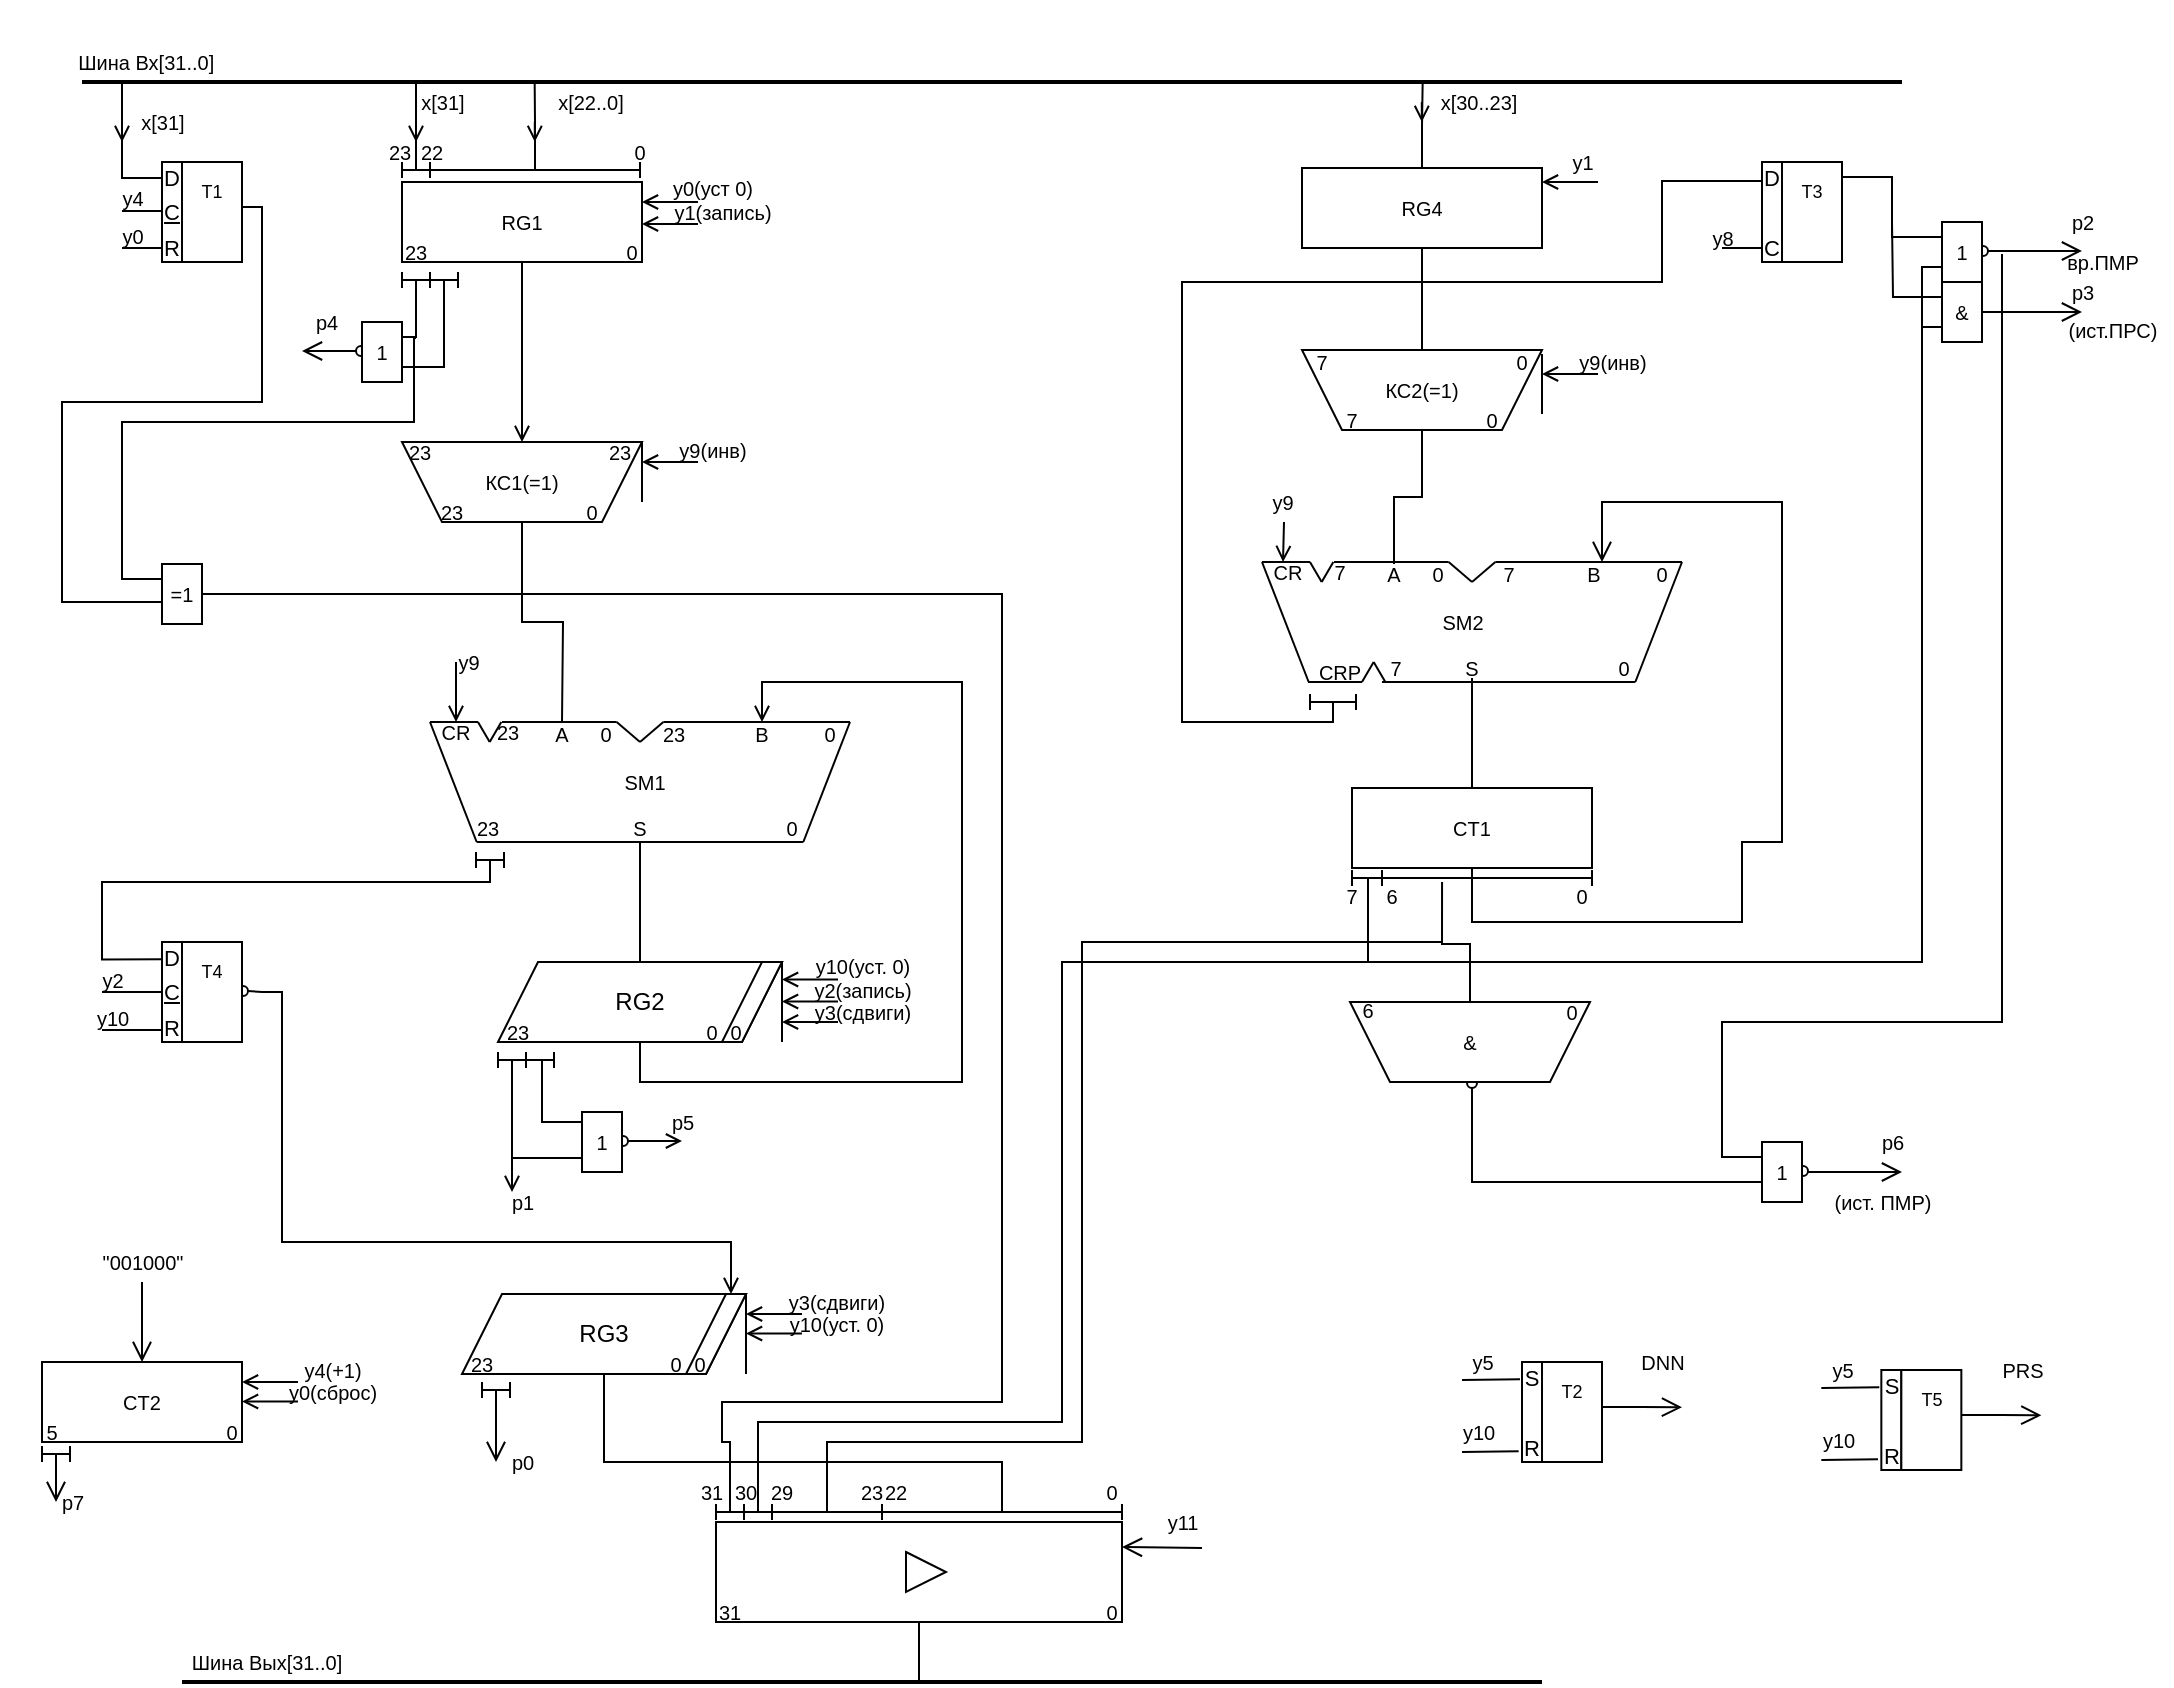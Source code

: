 <mxfile version="17.4.0" type="device"><diagram id="RGr92eY0bHueVE-oAJoo" name="Page-1"><mxGraphModel dx="766" dy="492" grid="1" gridSize="10" guides="1" tooltips="1" connect="1" arrows="1" fold="1" page="1" pageScale="1" pageWidth="827" pageHeight="1169" math="0" shadow="0"><root><mxCell id="0"/><mxCell id="1" parent="0"/><mxCell id="eODGwI3fsq0D21ObafVs-13" value="" style="endArrow=none;html=1;rounded=0;fontSize=11;endSize=9;strokeColor=#000000;strokeWidth=2;jumpSize=8;" parent="1" edge="1"><mxGeometry width="50" height="50" relative="1" as="geometry"><mxPoint x="40" y="40" as="sourcePoint"/><mxPoint x="950" y="40" as="targetPoint"/></mxGeometry></mxCell><mxCell id="eODGwI3fsq0D21ObafVs-16" value="" style="group" parent="1" vertex="1" connectable="0"><mxGeometry x="80" y="80" width="60" height="50" as="geometry"/></mxCell><mxCell id="I-UepF3A11SD7tguowsr-33" value="" style="group" vertex="1" connectable="0" parent="eODGwI3fsq0D21ObafVs-16"><mxGeometry width="40" height="50" as="geometry"/></mxCell><mxCell id="eODGwI3fsq0D21ObafVs-14" value="&lt;p style=&quot;line-height: 0.6&quot;&gt;D&lt;/p&gt;&lt;p style=&quot;line-height: 0.6&quot;&gt;&lt;u&gt;C&lt;/u&gt;&lt;br&gt;&lt;/p&gt;&lt;p style=&quot;line-height: 0.6&quot;&gt;R&lt;/p&gt;" style="rounded=0;whiteSpace=wrap;html=1;fontSize=11;" parent="I-UepF3A11SD7tguowsr-33" vertex="1"><mxGeometry width="10" height="50" as="geometry"/></mxCell><mxCell id="eODGwI3fsq0D21ObafVs-15" value="" style="rounded=0;whiteSpace=wrap;html=1;fontSize=11;" parent="I-UepF3A11SD7tguowsr-33" vertex="1"><mxGeometry x="10" width="30" height="50" as="geometry"/></mxCell><mxCell id="eODGwI3fsq0D21ObafVs-22" value="T1" style="text;html=1;strokeColor=none;fillColor=none;align=center;verticalAlign=middle;whiteSpace=wrap;rounded=0;fontSize=9;" parent="I-UepF3A11SD7tguowsr-33" vertex="1"><mxGeometry x="10" width="30" height="30" as="geometry"/></mxCell><mxCell id="eODGwI3fsq0D21ObafVs-17" value="" style="endArrow=none;html=1;rounded=0;fontSize=9;endSize=9;strokeColor=#000000;strokeWidth=1;jumpSize=8;edgeStyle=orthogonalEdgeStyle;" parent="1" edge="1"><mxGeometry width="50" height="50" relative="1" as="geometry"><mxPoint x="60" y="40" as="sourcePoint"/><mxPoint x="80" y="88" as="targetPoint"/><Array as="points"><mxPoint x="60" y="88"/></Array></mxGeometry></mxCell><mxCell id="eODGwI3fsq0D21ObafVs-20" value="" style="endArrow=none;html=1;fontSize=9;endSize=9;strokeColor=#000000;strokeWidth=1;jumpSize=8;edgeStyle=orthogonalEdgeStyle;rounded=0;" parent="1" edge="1"><mxGeometry width="50" height="50" relative="1" as="geometry"><mxPoint x="60" y="104.5" as="sourcePoint"/><mxPoint x="80" y="104.5" as="targetPoint"/><Array as="points"><mxPoint x="70" y="104.5"/><mxPoint x="70" y="104.5"/></Array></mxGeometry></mxCell><mxCell id="eODGwI3fsq0D21ObafVs-21" value="" style="endArrow=none;html=1;fontSize=9;endSize=9;strokeColor=#000000;strokeWidth=1;jumpSize=8;edgeStyle=orthogonalEdgeStyle;rounded=0;" parent="1" edge="1"><mxGeometry width="50" height="50" relative="1" as="geometry"><mxPoint x="60" y="123" as="sourcePoint"/><mxPoint x="80" y="123" as="targetPoint"/><Array as="points"><mxPoint x="70" y="123"/><mxPoint x="70" y="123"/></Array></mxGeometry></mxCell><mxCell id="eODGwI3fsq0D21ObafVs-27" style="edgeStyle=orthogonalEdgeStyle;rounded=0;jumpSize=8;orthogonalLoop=1;jettySize=auto;html=1;exitX=0.5;exitY=1;exitDx=0;exitDy=0;fontSize=10;strokeColor=#000000;strokeWidth=1;endArrow=open;endFill=0;" parent="1" source="eODGwI3fsq0D21ObafVs-23" target="eODGwI3fsq0D21ObafVs-26" edge="1"><mxGeometry relative="1" as="geometry"/></mxCell><mxCell id="eODGwI3fsq0D21ObafVs-23" value="&lt;font style=&quot;font-size: 10px&quot;&gt;RG1&lt;/font&gt;" style="rounded=0;whiteSpace=wrap;html=1;fontSize=9;" parent="1" vertex="1"><mxGeometry x="200" y="90" width="120" height="40" as="geometry"/></mxCell><mxCell id="I-UepF3A11SD7tguowsr-330" style="edgeStyle=orthogonalEdgeStyle;rounded=0;orthogonalLoop=1;jettySize=auto;html=1;exitX=0.5;exitY=0.5;exitDx=0;exitDy=0;exitPerimeter=0;fontSize=10;startArrow=none;startFill=0;endArrow=none;endFill=0;startSize=11;endSize=8;sourcePerimeterSpacing=3;targetPerimeterSpacing=-10;strokeWidth=1;" edge="1" parent="1" source="eODGwI3fsq0D21ObafVs-24"><mxGeometry relative="1" as="geometry"><mxPoint x="266.333" y="40" as="targetPoint"/></mxGeometry></mxCell><mxCell id="eODGwI3fsq0D21ObafVs-24" value="" style="shape=crossbar;whiteSpace=wrap;html=1;rounded=1;fontSize=10;" parent="1" vertex="1"><mxGeometry x="214" y="80" width="105" height="8" as="geometry"/></mxCell><mxCell id="I-UepF3A11SD7tguowsr-331" style="edgeStyle=orthogonalEdgeStyle;rounded=0;orthogonalLoop=1;jettySize=auto;html=1;exitX=0.5;exitY=0.5;exitDx=0;exitDy=0;exitPerimeter=0;fontSize=10;startArrow=none;startFill=0;endArrow=none;endFill=0;startSize=11;endSize=8;sourcePerimeterSpacing=3;targetPerimeterSpacing=-10;strokeWidth=1;" edge="1" parent="1" source="eODGwI3fsq0D21ObafVs-25"><mxGeometry relative="1" as="geometry"><mxPoint x="207" y="40" as="targetPoint"/></mxGeometry></mxCell><mxCell id="eODGwI3fsq0D21ObafVs-25" value="" style="shape=crossbar;whiteSpace=wrap;html=1;rounded=1;fontSize=10;" parent="1" vertex="1"><mxGeometry x="200" y="80" width="14" height="8" as="geometry"/></mxCell><mxCell id="I-UepF3A11SD7tguowsr-25" style="edgeStyle=orthogonalEdgeStyle;rounded=0;orthogonalLoop=1;jettySize=auto;html=1;exitX=0.5;exitY=0;exitDx=0;exitDy=0;endArrow=none;endFill=0;" edge="1" parent="1" source="eODGwI3fsq0D21ObafVs-26"><mxGeometry relative="1" as="geometry"><mxPoint x="280" y="360" as="targetPoint"/></mxGeometry></mxCell><mxCell id="eODGwI3fsq0D21ObafVs-26" value="КС1(=1)" style="shape=trapezoid;perimeter=trapezoidPerimeter;whiteSpace=wrap;html=1;fixedSize=1;fontSize=10;direction=west;" parent="1" vertex="1"><mxGeometry x="200" y="220" width="120" height="40" as="geometry"/></mxCell><mxCell id="I-UepF3A11SD7tguowsr-40" style="edgeStyle=orthogonalEdgeStyle;rounded=0;orthogonalLoop=1;jettySize=auto;html=1;exitX=0.5;exitY=0.5;exitDx=0;exitDy=0;exitPerimeter=0;endArrow=none;endFill=0;entryX=0.033;entryY=0.173;entryDx=0;entryDy=0;entryPerimeter=0;" edge="1" parent="1" source="eODGwI3fsq0D21ObafVs-28" target="I-UepF3A11SD7tguowsr-36"><mxGeometry relative="1" as="geometry"><mxPoint x="50" y="490" as="targetPoint"/><Array as="points"><mxPoint x="244" y="440"/><mxPoint x="50" y="440"/><mxPoint x="50" y="479"/></Array></mxGeometry></mxCell><mxCell id="eODGwI3fsq0D21ObafVs-28" value="" style="shape=crossbar;whiteSpace=wrap;html=1;rounded=1;fontSize=10;" parent="1" vertex="1"><mxGeometry x="237" y="425" width="14" height="8" as="geometry"/></mxCell><mxCell id="I-UepF3A11SD7tguowsr-116" style="edgeStyle=orthogonalEdgeStyle;rounded=0;orthogonalLoop=1;jettySize=auto;html=1;exitX=0.5;exitY=0.5;exitDx=0;exitDy=0;exitPerimeter=0;fontSize=10;startArrow=none;startFill=0;endArrow=none;endFill=0;startSize=11;endSize=8;sourcePerimeterSpacing=3;targetPerimeterSpacing=-6;entryX=1;entryY=0.75;entryDx=0;entryDy=0;" edge="1" parent="1" source="eODGwI3fsq0D21ObafVs-29" target="I-UepF3A11SD7tguowsr-115"><mxGeometry relative="1" as="geometry"><mxPoint x="220" y="180" as="targetPoint"/><Array as="points"><mxPoint x="221" y="183"/></Array></mxGeometry></mxCell><mxCell id="eODGwI3fsq0D21ObafVs-29" value="" style="shape=crossbar;whiteSpace=wrap;html=1;rounded=1;fontSize=10;" parent="1" vertex="1"><mxGeometry x="214" y="135" width="14" height="8" as="geometry"/></mxCell><mxCell id="eODGwI3fsq0D21ObafVs-40" value="" style="endArrow=none;html=1;rounded=0;fontSize=10;strokeColor=#000000;strokeWidth=1;jumpSize=8;edgeStyle=orthogonalEdgeStyle;entryX=1;entryY=0.75;entryDx=0;entryDy=0;" parent="1" target="eODGwI3fsq0D21ObafVs-22" edge="1"><mxGeometry width="50" height="50" relative="1" as="geometry"><mxPoint x="80" y="300" as="sourcePoint"/><mxPoint x="130" y="130" as="targetPoint"/><Array as="points"><mxPoint x="30" y="300"/><mxPoint x="30" y="200"/><mxPoint x="130" y="200"/><mxPoint x="130" y="103"/></Array></mxGeometry></mxCell><mxCell id="I-UepF3A11SD7tguowsr-24" value="" style="group" vertex="1" connectable="0" parent="1"><mxGeometry x="214" y="360" width="210" height="60" as="geometry"/></mxCell><mxCell id="I-UepF3A11SD7tguowsr-2" value="" style="endArrow=none;html=1;rounded=0;labelBackgroundColor=default;fontFamily=Helvetica;fontSize=14;fontColor=default;strokeColor=default;strokeWidth=1;elbow=vertical;jumpSize=6;" edge="1" parent="I-UepF3A11SD7tguowsr-24"><mxGeometry width="50" height="50" relative="1" as="geometry"><mxPoint x="36" as="sourcePoint"/><mxPoint x="93.333" as="targetPoint"/></mxGeometry></mxCell><mxCell id="I-UepF3A11SD7tguowsr-3" value="" style="endArrow=none;html=1;rounded=0;labelBackgroundColor=default;fontFamily=Helvetica;fontSize=14;fontColor=default;strokeColor=default;strokeWidth=1;elbow=vertical;jumpSize=6;" edge="1" parent="I-UepF3A11SD7tguowsr-24"><mxGeometry width="50" height="50" relative="1" as="geometry"><mxPoint x="23.333" y="60" as="sourcePoint"/><mxPoint as="targetPoint"/></mxGeometry></mxCell><mxCell id="I-UepF3A11SD7tguowsr-4" value="" style="endArrow=none;html=1;rounded=0;labelBackgroundColor=default;fontFamily=Helvetica;fontSize=14;fontColor=default;strokeColor=default;strokeWidth=1;elbow=vertical;jumpSize=6;" edge="1" parent="I-UepF3A11SD7tguowsr-24"><mxGeometry width="50" height="50" relative="1" as="geometry"><mxPoint x="23.333" y="60" as="sourcePoint"/><mxPoint x="90" y="60" as="targetPoint"/></mxGeometry></mxCell><mxCell id="I-UepF3A11SD7tguowsr-5" value="" style="endArrow=none;html=1;rounded=0;labelBackgroundColor=default;fontFamily=Helvetica;fontSize=14;fontColor=default;strokeColor=default;strokeWidth=1;elbow=vertical;jumpSize=6;" edge="1" parent="I-UepF3A11SD7tguowsr-24"><mxGeometry width="50" height="50" relative="1" as="geometry"><mxPoint x="81.667" y="60" as="sourcePoint"/><mxPoint x="186.667" y="60" as="targetPoint"/></mxGeometry></mxCell><mxCell id="I-UepF3A11SD7tguowsr-6" value="" style="endArrow=none;html=1;rounded=0;labelBackgroundColor=default;fontFamily=Helvetica;fontSize=14;fontColor=default;strokeColor=default;strokeWidth=1;elbow=vertical;jumpSize=6;" edge="1" parent="I-UepF3A11SD7tguowsr-24"><mxGeometry width="50" height="50" relative="1" as="geometry"><mxPoint x="186.667" y="60" as="sourcePoint"/><mxPoint x="210" as="targetPoint"/></mxGeometry></mxCell><mxCell id="I-UepF3A11SD7tguowsr-10" value="" style="group;flipV=1;" vertex="1" connectable="0" parent="I-UepF3A11SD7tguowsr-24"><mxGeometry x="93.333" width="23.333" height="10" as="geometry"/></mxCell><mxCell id="I-UepF3A11SD7tguowsr-11" value="" style="endArrow=none;html=1;rounded=0;labelBackgroundColor=default;fontFamily=Helvetica;fontSize=14;fontColor=default;strokeColor=default;strokeWidth=1;elbow=vertical;jumpSize=6;" edge="1" parent="I-UepF3A11SD7tguowsr-10"><mxGeometry width="50" height="50" relative="1" as="geometry"><mxPoint as="sourcePoint"/><mxPoint x="11.667" y="10" as="targetPoint"/></mxGeometry></mxCell><mxCell id="I-UepF3A11SD7tguowsr-12" value="" style="endArrow=none;html=1;rounded=0;labelBackgroundColor=default;fontFamily=Helvetica;fontSize=14;fontColor=default;strokeColor=default;strokeWidth=1;elbow=vertical;jumpSize=6;" edge="1" parent="I-UepF3A11SD7tguowsr-10"><mxGeometry width="50" height="50" relative="1" as="geometry"><mxPoint x="23.333" as="sourcePoint"/><mxPoint x="11.667" y="10" as="targetPoint"/></mxGeometry></mxCell><mxCell id="I-UepF3A11SD7tguowsr-13" value="" style="endArrow=none;html=1;rounded=0;labelBackgroundColor=default;fontFamily=Helvetica;fontSize=14;fontColor=default;strokeColor=default;strokeWidth=1;elbow=vertical;jumpSize=6;" edge="1" parent="I-UepF3A11SD7tguowsr-24"><mxGeometry width="50" height="50" relative="1" as="geometry"><mxPoint x="116.667" as="sourcePoint"/><mxPoint x="210" as="targetPoint"/></mxGeometry></mxCell><mxCell id="I-UepF3A11SD7tguowsr-19" value="" style="group;flipV=1;" vertex="1" connectable="0" parent="I-UepF3A11SD7tguowsr-24"><mxGeometry x="24" width="11.67" height="10" as="geometry"/></mxCell><mxCell id="I-UepF3A11SD7tguowsr-20" value="" style="endArrow=none;html=1;rounded=0;labelBackgroundColor=default;fontFamily=Helvetica;fontSize=14;fontColor=default;strokeColor=default;strokeWidth=1;elbow=vertical;jumpSize=6;" edge="1" parent="I-UepF3A11SD7tguowsr-19"><mxGeometry width="50" height="50" relative="1" as="geometry"><mxPoint as="sourcePoint"/><mxPoint x="5.835" y="10" as="targetPoint"/></mxGeometry></mxCell><mxCell id="I-UepF3A11SD7tguowsr-21" value="" style="endArrow=none;html=1;rounded=0;labelBackgroundColor=default;fontFamily=Helvetica;fontSize=14;fontColor=default;strokeColor=default;strokeWidth=1;elbow=vertical;jumpSize=6;" edge="1" parent="I-UepF3A11SD7tguowsr-19"><mxGeometry width="50" height="50" relative="1" as="geometry"><mxPoint x="11.67" as="sourcePoint"/><mxPoint x="5.835" y="10" as="targetPoint"/></mxGeometry></mxCell><mxCell id="I-UepF3A11SD7tguowsr-22" value="" style="endArrow=none;html=1;rounded=0;labelBackgroundColor=default;fontFamily=Helvetica;fontSize=14;fontColor=default;strokeColor=default;strokeWidth=1;elbow=vertical;jumpSize=6;" edge="1" parent="I-UepF3A11SD7tguowsr-24"><mxGeometry width="50" height="50" relative="1" as="geometry"><mxPoint as="sourcePoint"/><mxPoint x="24" as="targetPoint"/></mxGeometry></mxCell><mxCell id="I-UepF3A11SD7tguowsr-69" value="S" style="text;html=1;strokeColor=none;fillColor=none;align=center;verticalAlign=middle;whiteSpace=wrap;rounded=0;fontSize=10;" vertex="1" parent="I-UepF3A11SD7tguowsr-24"><mxGeometry x="100" y="48" width="10" height="10" as="geometry"/></mxCell><mxCell id="I-UepF3A11SD7tguowsr-70" value="23" style="text;html=1;strokeColor=none;fillColor=none;align=center;verticalAlign=middle;whiteSpace=wrap;rounded=0;fontSize=10;" vertex="1" parent="I-UepF3A11SD7tguowsr-24"><mxGeometry x="24" y="48" width="10" height="10" as="geometry"/></mxCell><mxCell id="I-UepF3A11SD7tguowsr-71" value="0" style="text;html=1;strokeColor=none;fillColor=none;align=center;verticalAlign=middle;whiteSpace=wrap;rounded=0;fontSize=10;" vertex="1" parent="I-UepF3A11SD7tguowsr-24"><mxGeometry x="176" y="48" width="10" height="10" as="geometry"/></mxCell><mxCell id="I-UepF3A11SD7tguowsr-72" value="CR" style="text;html=1;strokeColor=none;fillColor=none;align=center;verticalAlign=middle;whiteSpace=wrap;rounded=0;fontSize=10;" vertex="1" parent="I-UepF3A11SD7tguowsr-24"><mxGeometry x="8" width="10" height="10" as="geometry"/></mxCell><mxCell id="I-UepF3A11SD7tguowsr-73" value="A" style="text;html=1;strokeColor=none;fillColor=none;align=center;verticalAlign=middle;whiteSpace=wrap;rounded=0;fontSize=10;" vertex="1" parent="I-UepF3A11SD7tguowsr-24"><mxGeometry x="61" y="1" width="10" height="10" as="geometry"/></mxCell><mxCell id="I-UepF3A11SD7tguowsr-74" value="23" style="text;html=1;strokeColor=none;fillColor=none;align=center;verticalAlign=middle;whiteSpace=wrap;rounded=0;fontSize=10;" vertex="1" parent="I-UepF3A11SD7tguowsr-24"><mxGeometry x="34" width="10" height="10" as="geometry"/></mxCell><mxCell id="I-UepF3A11SD7tguowsr-75" value="0" style="text;html=1;strokeColor=none;fillColor=none;align=center;verticalAlign=middle;whiteSpace=wrap;rounded=0;fontSize=10;" vertex="1" parent="I-UepF3A11SD7tguowsr-24"><mxGeometry x="83.33" y="1" width="10" height="10" as="geometry"/></mxCell><mxCell id="I-UepF3A11SD7tguowsr-76" value="B" style="text;html=1;strokeColor=none;fillColor=none;align=center;verticalAlign=middle;whiteSpace=wrap;rounded=0;fontSize=10;" vertex="1" parent="I-UepF3A11SD7tguowsr-24"><mxGeometry x="161" y="1" width="10" height="10" as="geometry"/></mxCell><mxCell id="I-UepF3A11SD7tguowsr-77" value="23" style="text;html=1;strokeColor=none;fillColor=none;align=center;verticalAlign=middle;whiteSpace=wrap;rounded=0;fontSize=10;" vertex="1" parent="I-UepF3A11SD7tguowsr-24"><mxGeometry x="116.67" y="1" width="10" height="10" as="geometry"/></mxCell><mxCell id="I-UepF3A11SD7tguowsr-78" value="0" style="text;html=1;strokeColor=none;fillColor=none;align=center;verticalAlign=middle;whiteSpace=wrap;rounded=0;fontSize=10;" vertex="1" parent="I-UepF3A11SD7tguowsr-24"><mxGeometry x="195" y="1" width="10" height="10" as="geometry"/></mxCell><mxCell id="I-UepF3A11SD7tguowsr-353" value="SM1" style="text;html=1;align=center;verticalAlign=middle;resizable=0;points=[];autosize=1;strokeColor=none;fillColor=none;fontSize=10;" vertex="1" parent="I-UepF3A11SD7tguowsr-24"><mxGeometry x="86.67" y="20" width="40" height="20" as="geometry"/></mxCell><mxCell id="I-UepF3A11SD7tguowsr-26" value="" style="endArrow=open;html=1;rounded=0;endFill=0;" edge="1" parent="1"><mxGeometry width="50" height="50" relative="1" as="geometry"><mxPoint x="227" y="330" as="sourcePoint"/><mxPoint x="227" y="360" as="targetPoint"/></mxGeometry></mxCell><mxCell id="I-UepF3A11SD7tguowsr-30" style="edgeStyle=orthogonalEdgeStyle;rounded=0;orthogonalLoop=1;jettySize=auto;html=1;exitX=0.5;exitY=1;exitDx=0;exitDy=0;endArrow=open;endFill=0;" edge="1" parent="1" source="I-UepF3A11SD7tguowsr-27"><mxGeometry relative="1" as="geometry"><mxPoint x="380" y="360" as="targetPoint"/><Array as="points"><mxPoint x="319" y="540"/><mxPoint x="480" y="540"/><mxPoint x="480" y="340"/><mxPoint x="380" y="340"/></Array></mxGeometry></mxCell><mxCell id="I-UepF3A11SD7tguowsr-32" value="" style="endArrow=none;html=1;rounded=0;exitX=0.5;exitY=0;exitDx=0;exitDy=0;" edge="1" parent="1" source="I-UepF3A11SD7tguowsr-27"><mxGeometry width="50" height="50" relative="1" as="geometry"><mxPoint x="370" y="550" as="sourcePoint"/><mxPoint x="319" y="420" as="targetPoint"/></mxGeometry></mxCell><mxCell id="I-UepF3A11SD7tguowsr-117" style="edgeStyle=orthogonalEdgeStyle;rounded=0;orthogonalLoop=1;jettySize=auto;html=1;exitX=0.5;exitY=0.5;exitDx=0;exitDy=0;exitPerimeter=0;fontSize=10;startArrow=none;startFill=0;endArrow=none;endFill=0;startSize=13;endSize=10;sourcePerimeterSpacing=0;targetPerimeterSpacing=-4;entryX=1;entryY=0.25;entryDx=0;entryDy=0;" edge="1" parent="1" source="I-UepF3A11SD7tguowsr-41" target="I-UepF3A11SD7tguowsr-115"><mxGeometry relative="1" as="geometry"><mxPoint x="207" y="170" as="targetPoint"/><Array as="points"><mxPoint x="207" y="168"/></Array></mxGeometry></mxCell><mxCell id="I-UepF3A11SD7tguowsr-41" value="" style="shape=crossbar;whiteSpace=wrap;html=1;rounded=1;fontSize=10;" vertex="1" parent="1"><mxGeometry x="200" y="135" width="14" height="8" as="geometry"/></mxCell><mxCell id="I-UepF3A11SD7tguowsr-43" value="" style="group" vertex="1" connectable="0" parent="1"><mxGeometry x="248" y="480" width="142" height="40" as="geometry"/></mxCell><mxCell id="I-UepF3A11SD7tguowsr-27" value="RG2" style="shape=parallelogram;perimeter=parallelogramPerimeter;whiteSpace=wrap;html=1;fixedSize=1;" vertex="1" parent="I-UepF3A11SD7tguowsr-43"><mxGeometry width="142" height="40" as="geometry"/></mxCell><mxCell id="I-UepF3A11SD7tguowsr-28" value="" style="shape=parallelogram;perimeter=parallelogramPerimeter;whiteSpace=wrap;html=1;fixedSize=1;" vertex="1" parent="I-UepF3A11SD7tguowsr-43"><mxGeometry x="112" width="30" height="40" as="geometry"/></mxCell><mxCell id="I-UepF3A11SD7tguowsr-29" value="" style="endArrow=none;html=1;rounded=0;" edge="1" parent="I-UepF3A11SD7tguowsr-43"><mxGeometry width="50" height="50" relative="1" as="geometry"><mxPoint x="142" as="sourcePoint"/><mxPoint x="142" y="40" as="targetPoint"/></mxGeometry></mxCell><mxCell id="I-UepF3A11SD7tguowsr-66" value="0" style="text;html=1;strokeColor=none;fillColor=none;align=center;verticalAlign=middle;whiteSpace=wrap;rounded=0;fontSize=10;" vertex="1" parent="I-UepF3A11SD7tguowsr-43"><mxGeometry x="114" y="30" width="10" height="10" as="geometry"/></mxCell><mxCell id="I-UepF3A11SD7tguowsr-67" value="0" style="text;html=1;strokeColor=none;fillColor=none;align=center;verticalAlign=middle;whiteSpace=wrap;rounded=0;fontSize=10;" vertex="1" parent="I-UepF3A11SD7tguowsr-43"><mxGeometry x="102" y="30" width="10" height="10" as="geometry"/></mxCell><mxCell id="I-UepF3A11SD7tguowsr-68" value="23" style="text;html=1;strokeColor=none;fillColor=none;align=center;verticalAlign=middle;whiteSpace=wrap;rounded=0;fontSize=10;" vertex="1" parent="I-UepF3A11SD7tguowsr-43"><mxGeometry x="5" y="30" width="10" height="10" as="geometry"/></mxCell><mxCell id="I-UepF3A11SD7tguowsr-44" value="" style="group" vertex="1" connectable="0" parent="1"><mxGeometry x="230" y="646" width="142" height="40" as="geometry"/></mxCell><mxCell id="I-UepF3A11SD7tguowsr-45" value="RG3" style="shape=parallelogram;perimeter=parallelogramPerimeter;whiteSpace=wrap;html=1;fixedSize=1;" vertex="1" parent="I-UepF3A11SD7tguowsr-44"><mxGeometry width="142" height="40" as="geometry"/></mxCell><mxCell id="I-UepF3A11SD7tguowsr-46" value="" style="shape=parallelogram;perimeter=parallelogramPerimeter;whiteSpace=wrap;html=1;fixedSize=1;" vertex="1" parent="I-UepF3A11SD7tguowsr-44"><mxGeometry x="112" width="30" height="40" as="geometry"/></mxCell><mxCell id="I-UepF3A11SD7tguowsr-47" value="" style="endArrow=none;html=1;rounded=0;" edge="1" parent="I-UepF3A11SD7tguowsr-44"><mxGeometry width="50" height="50" relative="1" as="geometry"><mxPoint x="142" as="sourcePoint"/><mxPoint x="142" y="40" as="targetPoint"/></mxGeometry></mxCell><mxCell id="I-UepF3A11SD7tguowsr-127" value="23" style="text;html=1;strokeColor=none;fillColor=none;align=center;verticalAlign=middle;whiteSpace=wrap;rounded=0;fontSize=10;" vertex="1" parent="I-UepF3A11SD7tguowsr-44"><mxGeometry x="5" y="30" width="10" height="10" as="geometry"/></mxCell><mxCell id="I-UepF3A11SD7tguowsr-128" value="0" style="text;html=1;strokeColor=none;fillColor=none;align=center;verticalAlign=middle;whiteSpace=wrap;rounded=0;fontSize=10;" vertex="1" parent="I-UepF3A11SD7tguowsr-44"><mxGeometry x="102" y="30" width="10" height="10" as="geometry"/></mxCell><mxCell id="I-UepF3A11SD7tguowsr-129" value="0" style="text;html=1;strokeColor=none;fillColor=none;align=center;verticalAlign=middle;whiteSpace=wrap;rounded=0;fontSize=10;" vertex="1" parent="I-UepF3A11SD7tguowsr-44"><mxGeometry x="114" y="30" width="10" height="10" as="geometry"/></mxCell><mxCell id="I-UepF3A11SD7tguowsr-49" style="edgeStyle=orthogonalEdgeStyle;rounded=0;orthogonalLoop=1;jettySize=auto;html=1;exitX=0.75;exitY=0;exitDx=0;exitDy=0;endArrow=none;endFill=0;entryX=1;entryY=0.5;entryDx=0;entryDy=0;startArrow=open;startFill=0;" edge="1" parent="1" source="I-UepF3A11SD7tguowsr-46" target="I-UepF3A11SD7tguowsr-42"><mxGeometry relative="1" as="geometry"><mxPoint x="130" y="495" as="targetPoint"/><Array as="points"><mxPoint x="365" y="620"/><mxPoint x="140" y="620"/><mxPoint x="140" y="495"/><mxPoint x="130" y="495"/></Array></mxGeometry></mxCell><mxCell id="I-UepF3A11SD7tguowsr-50" value="" style="endArrow=none;html=1;rounded=0;entryX=0;entryY=0.5;entryDx=0;entryDy=0;" edge="1" parent="1" target="I-UepF3A11SD7tguowsr-36"><mxGeometry width="50" height="50" relative="1" as="geometry"><mxPoint x="50" y="495" as="sourcePoint"/><mxPoint x="170" y="470" as="targetPoint"/></mxGeometry></mxCell><mxCell id="I-UepF3A11SD7tguowsr-51" value="y2" style="text;html=1;align=center;verticalAlign=middle;resizable=0;points=[];autosize=1;strokeColor=none;fillColor=none;fontSize=10;" vertex="1" parent="1"><mxGeometry x="40" y="479" width="30" height="20" as="geometry"/></mxCell><mxCell id="I-UepF3A11SD7tguowsr-52" value="" style="endArrow=none;html=1;rounded=0;entryX=0;entryY=0.5;entryDx=0;entryDy=0;" edge="1" parent="1"><mxGeometry width="50" height="50" relative="1" as="geometry"><mxPoint x="50" y="514" as="sourcePoint"/><mxPoint x="80" y="514" as="targetPoint"/></mxGeometry></mxCell><mxCell id="I-UepF3A11SD7tguowsr-53" value="y10" style="text;html=1;align=center;verticalAlign=middle;resizable=0;points=[];autosize=1;strokeColor=none;fillColor=none;fontSize=10;" vertex="1" parent="1"><mxGeometry x="40" y="498" width="30" height="20" as="geometry"/></mxCell><mxCell id="I-UepF3A11SD7tguowsr-54" value="" style="endArrow=none;html=1;rounded=0;startArrow=open;startFill=0;" edge="1" parent="1"><mxGeometry width="50" height="50" relative="1" as="geometry"><mxPoint x="372" y="656" as="sourcePoint"/><mxPoint x="400" y="656" as="targetPoint"/></mxGeometry></mxCell><mxCell id="I-UepF3A11SD7tguowsr-55" value="y3(сдвиги)" style="text;html=1;align=center;verticalAlign=middle;resizable=0;points=[];autosize=1;strokeColor=none;fillColor=none;fontSize=10;" vertex="1" parent="1"><mxGeometry x="387" y="640" width="60" height="20" as="geometry"/></mxCell><mxCell id="I-UepF3A11SD7tguowsr-56" value="" style="endArrow=none;html=1;rounded=0;startArrow=open;startFill=0;" edge="1" parent="1"><mxGeometry width="50" height="50" relative="1" as="geometry"><mxPoint x="372" y="665.75" as="sourcePoint"/><mxPoint x="400" y="665.75" as="targetPoint"/></mxGeometry></mxCell><mxCell id="I-UepF3A11SD7tguowsr-57" value="y10(уст. 0)" style="text;html=1;align=center;verticalAlign=middle;resizable=0;points=[];autosize=1;strokeColor=none;fillColor=none;fontSize=10;" vertex="1" parent="1"><mxGeometry x="387" y="651" width="60" height="20" as="geometry"/></mxCell><mxCell id="I-UepF3A11SD7tguowsr-59" value="" style="endArrow=none;html=1;rounded=0;startArrow=open;startFill=0;" edge="1" parent="1"><mxGeometry width="50" height="50" relative="1" as="geometry"><mxPoint x="390" y="488.75" as="sourcePoint"/><mxPoint x="418" y="488.75" as="targetPoint"/></mxGeometry></mxCell><mxCell id="I-UepF3A11SD7tguowsr-60" value="y10(уст. 0)" style="text;html=1;align=center;verticalAlign=middle;resizable=0;points=[];autosize=1;strokeColor=none;fillColor=none;fontSize=10;" vertex="1" parent="1"><mxGeometry x="400" y="472" width="60" height="20" as="geometry"/></mxCell><mxCell id="I-UepF3A11SD7tguowsr-61" value="" style="endArrow=none;html=1;rounded=0;startArrow=open;startFill=0;" edge="1" parent="1"><mxGeometry width="50" height="50" relative="1" as="geometry"><mxPoint x="390" y="499.75" as="sourcePoint"/><mxPoint x="418" y="499.75" as="targetPoint"/></mxGeometry></mxCell><mxCell id="I-UepF3A11SD7tguowsr-63" value="y2(запись)" style="text;html=1;align=center;verticalAlign=middle;resizable=0;points=[];autosize=1;strokeColor=none;fillColor=none;fontSize=10;" vertex="1" parent="1"><mxGeometry x="400" y="484" width="60" height="20" as="geometry"/></mxCell><mxCell id="I-UepF3A11SD7tguowsr-64" value="" style="endArrow=none;html=1;rounded=0;startArrow=open;startFill=0;" edge="1" parent="1"><mxGeometry width="50" height="50" relative="1" as="geometry"><mxPoint x="390" y="510" as="sourcePoint"/><mxPoint x="418" y="510" as="targetPoint"/></mxGeometry></mxCell><mxCell id="I-UepF3A11SD7tguowsr-65" value="y3(сдвиги)" style="text;html=1;align=center;verticalAlign=middle;resizable=0;points=[];autosize=1;strokeColor=none;fillColor=none;fontSize=10;" vertex="1" parent="1"><mxGeometry x="400" y="495" width="60" height="20" as="geometry"/></mxCell><mxCell id="I-UepF3A11SD7tguowsr-79" value="" style="endArrow=none;html=1;rounded=0;fontSize=10;entryX=0;entryY=1;entryDx=0;entryDy=0;sourcePerimeterSpacing=0;targetPerimeterSpacing=-4;" edge="1" parent="1" target="eODGwI3fsq0D21ObafVs-26"><mxGeometry width="50" height="50" relative="1" as="geometry"><mxPoint x="320" y="250" as="sourcePoint"/><mxPoint x="350" y="220" as="targetPoint"/></mxGeometry></mxCell><mxCell id="I-UepF3A11SD7tguowsr-81" value="" style="endArrow=none;html=1;rounded=0;startArrow=open;startFill=0;" edge="1" parent="1"><mxGeometry width="50" height="50" relative="1" as="geometry"><mxPoint x="320" y="230" as="sourcePoint"/><mxPoint x="348" y="230" as="targetPoint"/></mxGeometry></mxCell><mxCell id="I-UepF3A11SD7tguowsr-82" value="y9(инв)" style="text;html=1;align=center;verticalAlign=middle;resizable=0;points=[];autosize=1;strokeColor=none;fillColor=none;fontSize=10;" vertex="1" parent="1"><mxGeometry x="330" y="214" width="50" height="20" as="geometry"/></mxCell><mxCell id="I-UepF3A11SD7tguowsr-83" value="23" style="text;html=1;strokeColor=none;fillColor=none;align=center;verticalAlign=middle;whiteSpace=wrap;rounded=0;fontSize=10;" vertex="1" parent="1"><mxGeometry x="204" y="220" width="10" height="10" as="geometry"/></mxCell><mxCell id="I-UepF3A11SD7tguowsr-84" value="23" style="text;html=1;strokeColor=none;fillColor=none;align=center;verticalAlign=middle;whiteSpace=wrap;rounded=0;fontSize=10;" vertex="1" parent="1"><mxGeometry x="304" y="220" width="10" height="10" as="geometry"/></mxCell><mxCell id="I-UepF3A11SD7tguowsr-85" value="23" style="text;html=1;strokeColor=none;fillColor=none;align=center;verticalAlign=middle;whiteSpace=wrap;rounded=0;fontSize=10;" vertex="1" parent="1"><mxGeometry x="220" y="250" width="10" height="10" as="geometry"/></mxCell><mxCell id="I-UepF3A11SD7tguowsr-86" value="0" style="text;html=1;strokeColor=none;fillColor=none;align=center;verticalAlign=middle;whiteSpace=wrap;rounded=0;fontSize=10;" vertex="1" parent="1"><mxGeometry x="290" y="250" width="10" height="10" as="geometry"/></mxCell><mxCell id="I-UepF3A11SD7tguowsr-89" value="" style="group" vertex="1" connectable="0" parent="1"><mxGeometry x="248" y="525" width="28" height="8" as="geometry"/></mxCell><mxCell id="I-UepF3A11SD7tguowsr-87" value="" style="shape=crossbar;whiteSpace=wrap;html=1;rounded=1;fontSize=10;" vertex="1" parent="I-UepF3A11SD7tguowsr-89"><mxGeometry x="14" width="14" height="8" as="geometry"/></mxCell><mxCell id="I-UepF3A11SD7tguowsr-88" value="" style="shape=crossbar;whiteSpace=wrap;html=1;rounded=1;fontSize=10;" vertex="1" parent="I-UepF3A11SD7tguowsr-89"><mxGeometry width="14" height="8" as="geometry"/></mxCell><mxCell id="I-UepF3A11SD7tguowsr-91" value="23" style="text;html=1;strokeColor=none;fillColor=none;align=center;verticalAlign=middle;whiteSpace=wrap;rounded=0;fontSize=10;" vertex="1" parent="1"><mxGeometry x="202" y="120" width="10" height="10" as="geometry"/></mxCell><mxCell id="I-UepF3A11SD7tguowsr-92" value="0" style="text;html=1;strokeColor=none;fillColor=none;align=center;verticalAlign=middle;whiteSpace=wrap;rounded=0;fontSize=10;" vertex="1" parent="1"><mxGeometry x="310" y="120" width="10" height="10" as="geometry"/></mxCell><mxCell id="I-UepF3A11SD7tguowsr-94" value="" style="endArrow=none;html=1;rounded=0;startArrow=open;startFill=0;" edge="1" parent="1"><mxGeometry width="50" height="50" relative="1" as="geometry"><mxPoint x="320" y="100" as="sourcePoint"/><mxPoint x="348" y="100" as="targetPoint"/></mxGeometry></mxCell><mxCell id="I-UepF3A11SD7tguowsr-95" value="y0(уст 0)" style="text;html=1;align=center;verticalAlign=middle;resizable=0;points=[];autosize=1;strokeColor=none;fillColor=none;fontSize=10;" vertex="1" parent="1"><mxGeometry x="325" y="83" width="60" height="20" as="geometry"/></mxCell><mxCell id="I-UepF3A11SD7tguowsr-96" value="" style="endArrow=none;html=1;rounded=0;startArrow=open;startFill=0;" edge="1" parent="1"><mxGeometry width="50" height="50" relative="1" as="geometry"><mxPoint x="320" y="111" as="sourcePoint"/><mxPoint x="348" y="111" as="targetPoint"/></mxGeometry></mxCell><mxCell id="I-UepF3A11SD7tguowsr-97" value="y1(запись)" style="text;html=1;align=center;verticalAlign=middle;resizable=0;points=[];autosize=1;strokeColor=none;fillColor=none;fontSize=10;" vertex="1" parent="1"><mxGeometry x="330" y="95" width="60" height="20" as="geometry"/></mxCell><mxCell id="I-UepF3A11SD7tguowsr-102" style="edgeStyle=orthogonalEdgeStyle;rounded=0;orthogonalLoop=1;jettySize=auto;html=1;fontSize=10;startArrow=none;startFill=0;endArrow=open;endFill=0;sourcePerimeterSpacing=0;targetPerimeterSpacing=-4;exitX=1;exitY=0.5;exitDx=0;exitDy=0;" edge="1" parent="1" source="I-UepF3A11SD7tguowsr-107"><mxGeometry relative="1" as="geometry"><mxPoint x="340" y="570" as="targetPoint"/><mxPoint x="320" y="570" as="sourcePoint"/></mxGeometry></mxCell><mxCell id="I-UepF3A11SD7tguowsr-99" value="" style="ellipse;whiteSpace=wrap;html=1;aspect=fixed;fontSize=10;" vertex="1" parent="1"><mxGeometry x="NaN" y="NaN" width="NaN" as="geometry"/></mxCell><mxCell id="I-UepF3A11SD7tguowsr-100" style="edgeStyle=orthogonalEdgeStyle;rounded=0;orthogonalLoop=1;jettySize=auto;html=1;exitX=0.5;exitY=0.5;exitDx=0;exitDy=0;exitPerimeter=0;fontSize=10;startArrow=none;startFill=0;endArrow=none;endFill=0;sourcePerimeterSpacing=0;targetPerimeterSpacing=-4;entryX=0;entryY=0.25;entryDx=0;entryDy=0;" edge="1" parent="1" source="I-UepF3A11SD7tguowsr-87" target="I-UepF3A11SD7tguowsr-98"><mxGeometry relative="1" as="geometry"><mxPoint x="280" y="570" as="targetPoint"/><Array as="points"><mxPoint x="270" y="529"/><mxPoint x="270" y="560"/><mxPoint x="290" y="560"/></Array></mxGeometry></mxCell><mxCell id="I-UepF3A11SD7tguowsr-101" style="edgeStyle=orthogonalEdgeStyle;rounded=0;orthogonalLoop=1;jettySize=auto;html=1;exitX=0.5;exitY=0.5;exitDx=0;exitDy=0;exitPerimeter=0;fontSize=10;startArrow=none;startFill=0;endArrow=none;endFill=0;sourcePerimeterSpacing=0;targetPerimeterSpacing=-4;entryX=0;entryY=0.75;entryDx=0;entryDy=0;startSize=13;endSize=10;" edge="1" parent="1" source="I-UepF3A11SD7tguowsr-88" target="I-UepF3A11SD7tguowsr-98"><mxGeometry relative="1" as="geometry"><mxPoint x="280" y="580" as="targetPoint"/><Array as="points"><mxPoint x="255" y="578"/><mxPoint x="290" y="578"/></Array></mxGeometry></mxCell><mxCell id="I-UepF3A11SD7tguowsr-104" value="p5" style="text;html=1;align=center;verticalAlign=middle;resizable=0;points=[];autosize=1;strokeColor=none;fillColor=none;fontSize=10;" vertex="1" parent="1"><mxGeometry x="325" y="550" width="30" height="20" as="geometry"/></mxCell><mxCell id="I-UepF3A11SD7tguowsr-105" value="" style="ellipse;whiteSpace=wrap;html=1;aspect=fixed;fontSize=10;rotation=NaN;" vertex="1" parent="1"><mxGeometry x="NaN" y="NaN" width="10" height="NaN" as="geometry"/></mxCell><mxCell id="I-UepF3A11SD7tguowsr-42" value="" style="ellipse;whiteSpace=wrap;html=1;aspect=fixed;container=0;" vertex="1" parent="1"><mxGeometry x="118" y="492" width="5" height="5" as="geometry"/></mxCell><mxCell id="I-UepF3A11SD7tguowsr-36" value="&lt;p style=&quot;line-height: 0.6&quot;&gt;D&lt;/p&gt;&lt;p style=&quot;line-height: 0.6&quot;&gt;&lt;u&gt;C&lt;/u&gt;&lt;br&gt;&lt;/p&gt;&lt;p style=&quot;line-height: 0.6&quot;&gt;R&lt;/p&gt;" style="rounded=0;whiteSpace=wrap;html=1;fontSize=11;container=0;" vertex="1" parent="1"><mxGeometry x="80" y="470" width="10" height="50" as="geometry"/></mxCell><mxCell id="I-UepF3A11SD7tguowsr-37" value="" style="rounded=0;whiteSpace=wrap;html=1;fontSize=11;container=0;" vertex="1" parent="1"><mxGeometry x="90" y="470" width="30" height="50" as="geometry"/></mxCell><mxCell id="I-UepF3A11SD7tguowsr-38" value="T4" style="text;html=1;strokeColor=none;fillColor=none;align=center;verticalAlign=middle;whiteSpace=wrap;rounded=0;fontSize=9;container=0;" vertex="1" parent="1"><mxGeometry x="90" y="470" width="30" height="30" as="geometry"/></mxCell><mxCell id="I-UepF3A11SD7tguowsr-108" value="" style="group" vertex="1" connectable="0" parent="1"><mxGeometry x="290" y="555" width="23" height="30" as="geometry"/></mxCell><mxCell id="I-UepF3A11SD7tguowsr-107" value="" style="ellipse;whiteSpace=wrap;html=1;aspect=fixed;container=0;" vertex="1" parent="I-UepF3A11SD7tguowsr-108"><mxGeometry x="18" y="12" width="5" height="5" as="geometry"/></mxCell><mxCell id="I-UepF3A11SD7tguowsr-98" value="1" style="rounded=0;whiteSpace=wrap;html=1;fontSize=10;" vertex="1" parent="I-UepF3A11SD7tguowsr-108"><mxGeometry width="20" height="30" as="geometry"/></mxCell><mxCell id="I-UepF3A11SD7tguowsr-109" style="edgeStyle=orthogonalEdgeStyle;rounded=0;orthogonalLoop=1;jettySize=auto;html=1;fontSize=10;startArrow=none;startFill=0;endArrow=open;endFill=0;sourcePerimeterSpacing=0;targetPerimeterSpacing=-4;exitX=1;exitY=0.5;exitDx=0;exitDy=0;" edge="1" parent="1"><mxGeometry relative="1" as="geometry"><mxPoint x="255" y="595" as="targetPoint"/><mxPoint x="255" y="578" as="sourcePoint"/></mxGeometry></mxCell><mxCell id="I-UepF3A11SD7tguowsr-110" value="p1" style="text;html=1;align=center;verticalAlign=middle;resizable=0;points=[];autosize=1;strokeColor=none;fillColor=none;fontSize=10;" vertex="1" parent="1"><mxGeometry x="245" y="590" width="30" height="20" as="geometry"/></mxCell><mxCell id="I-UepF3A11SD7tguowsr-111" value="y4" style="text;html=1;align=center;verticalAlign=middle;resizable=0;points=[];autosize=1;strokeColor=none;fillColor=none;fontSize=10;" vertex="1" parent="1"><mxGeometry x="50" y="88" width="30" height="20" as="geometry"/></mxCell><mxCell id="I-UepF3A11SD7tguowsr-112" value="y0" style="text;html=1;align=center;verticalAlign=middle;resizable=0;points=[];autosize=1;strokeColor=none;fillColor=none;fontSize=10;" vertex="1" parent="1"><mxGeometry x="50" y="107" width="30" height="20" as="geometry"/></mxCell><mxCell id="I-UepF3A11SD7tguowsr-113" value="" style="group;flipH=1;" vertex="1" connectable="0" parent="1"><mxGeometry x="177" y="160" width="23" height="30" as="geometry"/></mxCell><mxCell id="I-UepF3A11SD7tguowsr-114" value="" style="ellipse;whiteSpace=wrap;html=1;aspect=fixed;container=0;" vertex="1" parent="I-UepF3A11SD7tguowsr-113"><mxGeometry y="12" width="5" height="5" as="geometry"/></mxCell><mxCell id="I-UepF3A11SD7tguowsr-115" value="1" style="rounded=0;whiteSpace=wrap;html=1;fontSize=10;" vertex="1" parent="I-UepF3A11SD7tguowsr-113"><mxGeometry x="3" width="20" height="30" as="geometry"/></mxCell><mxCell id="I-UepF3A11SD7tguowsr-118" value="23" style="text;html=1;strokeColor=none;fillColor=none;align=center;verticalAlign=middle;whiteSpace=wrap;rounded=0;fontSize=10;" vertex="1" parent="1"><mxGeometry x="194" y="70" width="10" height="10" as="geometry"/></mxCell><mxCell id="I-UepF3A11SD7tguowsr-119" value="22" style="text;html=1;strokeColor=none;fillColor=none;align=center;verticalAlign=middle;whiteSpace=wrap;rounded=0;fontSize=10;" vertex="1" parent="1"><mxGeometry x="210" y="70" width="10" height="10" as="geometry"/></mxCell><mxCell id="I-UepF3A11SD7tguowsr-120" value="0" style="text;html=1;strokeColor=none;fillColor=none;align=center;verticalAlign=middle;whiteSpace=wrap;rounded=0;fontSize=10;" vertex="1" parent="1"><mxGeometry x="314" y="70" width="10" height="10" as="geometry"/></mxCell><mxCell id="I-UepF3A11SD7tguowsr-123" style="edgeStyle=orthogonalEdgeStyle;rounded=0;orthogonalLoop=1;jettySize=auto;html=1;exitX=0;exitY=0.5;exitDx=0;exitDy=0;fontSize=10;startArrow=none;startFill=0;endArrow=open;endFill=0;startSize=11;endSize=8;sourcePerimeterSpacing=3;targetPerimeterSpacing=-6;" edge="1" parent="1" source="I-UepF3A11SD7tguowsr-114"><mxGeometry relative="1" as="geometry"><mxPoint x="150" y="175" as="targetPoint"/></mxGeometry></mxCell><mxCell id="I-UepF3A11SD7tguowsr-124" value="p4" style="text;html=1;align=center;verticalAlign=middle;resizable=0;points=[];autosize=1;strokeColor=none;fillColor=none;fontSize=10;" vertex="1" parent="1"><mxGeometry x="147" y="150" width="30" height="20" as="geometry"/></mxCell><mxCell id="I-UepF3A11SD7tguowsr-131" style="edgeStyle=orthogonalEdgeStyle;rounded=0;orthogonalLoop=1;jettySize=auto;html=1;exitX=0.5;exitY=0.5;exitDx=0;exitDy=0;exitPerimeter=0;fontSize=10;startArrow=none;startFill=0;endArrow=open;endFill=0;startSize=11;endSize=8;sourcePerimeterSpacing=3;targetPerimeterSpacing=-10;" edge="1" parent="1" source="I-UepF3A11SD7tguowsr-130"><mxGeometry relative="1" as="geometry"><mxPoint x="247" y="730" as="targetPoint"/></mxGeometry></mxCell><mxCell id="I-UepF3A11SD7tguowsr-130" value="" style="shape=crossbar;whiteSpace=wrap;html=1;rounded=1;fontSize=10;" vertex="1" parent="1"><mxGeometry x="240" y="690" width="14" height="8" as="geometry"/></mxCell><mxCell id="I-UepF3A11SD7tguowsr-132" value="p0" style="text;html=1;align=center;verticalAlign=middle;resizable=0;points=[];autosize=1;strokeColor=none;fillColor=none;fontSize=10;" vertex="1" parent="1"><mxGeometry x="245" y="720" width="30" height="20" as="geometry"/></mxCell><mxCell id="I-UepF3A11SD7tguowsr-133" value="CT2" style="rounded=0;whiteSpace=wrap;html=1;fontSize=10;" vertex="1" parent="1"><mxGeometry x="20" y="680" width="100" height="40" as="geometry"/></mxCell><mxCell id="I-UepF3A11SD7tguowsr-134" value="" style="endArrow=none;html=1;rounded=0;" edge="1" parent="1"><mxGeometry width="50" height="50" relative="1" as="geometry"><mxPoint x="120" y="680" as="sourcePoint"/><mxPoint x="120" y="720" as="targetPoint"/></mxGeometry></mxCell><mxCell id="I-UepF3A11SD7tguowsr-135" value="" style="endArrow=none;html=1;rounded=0;startArrow=open;startFill=0;" edge="1" parent="1"><mxGeometry width="50" height="50" relative="1" as="geometry"><mxPoint x="120" y="690" as="sourcePoint"/><mxPoint x="148" y="690" as="targetPoint"/></mxGeometry></mxCell><mxCell id="I-UepF3A11SD7tguowsr-136" value="y4(+1)" style="text;html=1;align=center;verticalAlign=middle;resizable=0;points=[];autosize=1;strokeColor=none;fillColor=none;fontSize=10;" vertex="1" parent="1"><mxGeometry x="145" y="674" width="40" height="20" as="geometry"/></mxCell><mxCell id="I-UepF3A11SD7tguowsr-137" value="" style="endArrow=none;html=1;rounded=0;startArrow=open;startFill=0;" edge="1" parent="1"><mxGeometry width="50" height="50" relative="1" as="geometry"><mxPoint x="120" y="699.75" as="sourcePoint"/><mxPoint x="148" y="699.75" as="targetPoint"/></mxGeometry></mxCell><mxCell id="I-UepF3A11SD7tguowsr-138" value="y0(сброс)" style="text;html=1;align=center;verticalAlign=middle;resizable=0;points=[];autosize=1;strokeColor=none;fillColor=none;fontSize=10;" vertex="1" parent="1"><mxGeometry x="135" y="685" width="60" height="20" as="geometry"/></mxCell><mxCell id="I-UepF3A11SD7tguowsr-139" value="" style="endArrow=open;html=1;rounded=0;fontSize=10;startSize=11;endSize=8;sourcePerimeterSpacing=3;targetPerimeterSpacing=-10;entryX=0.5;entryY=0;entryDx=0;entryDy=0;endFill=0;" edge="1" parent="1" target="I-UepF3A11SD7tguowsr-133"><mxGeometry width="50" height="50" relative="1" as="geometry"><mxPoint x="70" y="640" as="sourcePoint"/><mxPoint x="180" y="620" as="targetPoint"/></mxGeometry></mxCell><mxCell id="I-UepF3A11SD7tguowsr-140" value="&quot;001000&quot;" style="text;html=1;align=center;verticalAlign=middle;resizable=0;points=[];autosize=1;strokeColor=none;fillColor=none;fontSize=10;" vertex="1" parent="1"><mxGeometry x="40" y="620" width="60" height="20" as="geometry"/></mxCell><mxCell id="I-UepF3A11SD7tguowsr-141" value="0" style="text;html=1;strokeColor=none;fillColor=none;align=center;verticalAlign=middle;whiteSpace=wrap;rounded=0;fontSize=10;" vertex="1" parent="1"><mxGeometry x="110" y="710" width="10" height="10" as="geometry"/></mxCell><mxCell id="I-UepF3A11SD7tguowsr-142" value="5" style="text;html=1;strokeColor=none;fillColor=none;align=center;verticalAlign=middle;whiteSpace=wrap;rounded=0;fontSize=10;" vertex="1" parent="1"><mxGeometry x="20" y="710" width="10" height="10" as="geometry"/></mxCell><mxCell id="I-UepF3A11SD7tguowsr-143" value="" style="shape=crossbar;whiteSpace=wrap;html=1;rounded=1;fontSize=10;" vertex="1" parent="1"><mxGeometry x="20" y="722" width="14" height="8" as="geometry"/></mxCell><mxCell id="I-UepF3A11SD7tguowsr-144" style="edgeStyle=orthogonalEdgeStyle;rounded=0;orthogonalLoop=1;jettySize=auto;html=1;fontSize=10;startArrow=none;startFill=0;endArrow=open;endFill=0;startSize=11;endSize=8;sourcePerimeterSpacing=3;targetPerimeterSpacing=-10;exitX=0.5;exitY=0.5;exitDx=0;exitDy=0;exitPerimeter=0;" edge="1" parent="1" source="I-UepF3A11SD7tguowsr-143"><mxGeometry relative="1" as="geometry"><mxPoint x="27" y="750" as="targetPoint"/><mxPoint x="27" y="730" as="sourcePoint"/></mxGeometry></mxCell><mxCell id="I-UepF3A11SD7tguowsr-145" value="p7" style="text;html=1;align=center;verticalAlign=middle;resizable=0;points=[];autosize=1;strokeColor=none;fillColor=none;fontSize=10;" vertex="1" parent="1"><mxGeometry x="20" y="740" width="30" height="20" as="geometry"/></mxCell><mxCell id="I-UepF3A11SD7tguowsr-287" style="edgeStyle=orthogonalEdgeStyle;rounded=0;orthogonalLoop=1;jettySize=auto;html=1;exitX=0.5;exitY=1;exitDx=0;exitDy=0;fontSize=10;startArrow=none;startFill=0;endArrow=none;endFill=0;startSize=11;endSize=8;sourcePerimeterSpacing=3;targetPerimeterSpacing=-10;" edge="1" parent="1" source="I-UepF3A11SD7tguowsr-146"><mxGeometry relative="1" as="geometry"><mxPoint x="458.5" y="840" as="targetPoint"/></mxGeometry></mxCell><mxCell id="I-UepF3A11SD7tguowsr-146" value="" style="rounded=0;whiteSpace=wrap;html=1;fontSize=10;" vertex="1" parent="1"><mxGeometry x="357" y="760" width="203" height="50" as="geometry"/></mxCell><mxCell id="I-UepF3A11SD7tguowsr-147" value="" style="shape=crossbar;whiteSpace=wrap;html=1;rounded=1;fontSize=10;" vertex="1" parent="1"><mxGeometry x="440" y="751" width="120" height="8" as="geometry"/></mxCell><mxCell id="I-UepF3A11SD7tguowsr-148" value="" style="shape=crossbar;whiteSpace=wrap;html=1;rounded=1;fontSize=10;" vertex="1" parent="1"><mxGeometry x="357" y="751" width="14" height="8" as="geometry"/></mxCell><mxCell id="I-UepF3A11SD7tguowsr-269" style="edgeStyle=orthogonalEdgeStyle;rounded=0;orthogonalLoop=1;jettySize=auto;html=1;exitX=0.5;exitY=0.5;exitDx=0;exitDy=0;exitPerimeter=0;fontSize=10;startArrow=none;startFill=0;endArrow=none;endFill=0;startSize=11;endSize=8;sourcePerimeterSpacing=3;targetPerimeterSpacing=-10;" edge="1" parent="1" source="I-UepF3A11SD7tguowsr-149"><mxGeometry relative="1" as="geometry"><mxPoint x="690" y="480" as="targetPoint"/><Array as="points"><mxPoint x="378" y="710"/><mxPoint x="530" y="710"/><mxPoint x="530" y="480"/></Array></mxGeometry></mxCell><mxCell id="I-UepF3A11SD7tguowsr-149" value="" style="shape=crossbar;whiteSpace=wrap;html=1;rounded=1;fontSize=10;" vertex="1" parent="1"><mxGeometry x="371" y="751" width="14" height="8" as="geometry"/></mxCell><mxCell id="I-UepF3A11SD7tguowsr-270" style="edgeStyle=orthogonalEdgeStyle;rounded=0;orthogonalLoop=1;jettySize=auto;html=1;exitX=0.5;exitY=0.5;exitDx=0;exitDy=0;exitPerimeter=0;fontSize=10;startArrow=none;startFill=0;endArrow=none;endFill=0;startSize=11;endSize=8;sourcePerimeterSpacing=3;targetPerimeterSpacing=-10;" edge="1" parent="1" source="I-UepF3A11SD7tguowsr-150"><mxGeometry relative="1" as="geometry"><mxPoint x="720" y="470" as="targetPoint"/><Array as="points"><mxPoint x="413" y="720"/><mxPoint x="540" y="720"/><mxPoint x="540" y="470"/></Array></mxGeometry></mxCell><mxCell id="I-UepF3A11SD7tguowsr-150" value="" style="shape=crossbar;whiteSpace=wrap;html=1;rounded=1;fontSize=10;" vertex="1" parent="1"><mxGeometry x="385" y="751" width="55" height="8" as="geometry"/></mxCell><mxCell id="I-UepF3A11SD7tguowsr-151" value="31" style="text;html=1;strokeColor=none;fillColor=none;align=center;verticalAlign=middle;whiteSpace=wrap;rounded=0;fontSize=10;" vertex="1" parent="1"><mxGeometry x="350" y="740" width="10" height="10" as="geometry"/></mxCell><mxCell id="I-UepF3A11SD7tguowsr-152" value="30" style="text;html=1;strokeColor=none;fillColor=none;align=center;verticalAlign=middle;whiteSpace=wrap;rounded=0;fontSize=10;" vertex="1" parent="1"><mxGeometry x="367" y="740" width="10" height="10" as="geometry"/></mxCell><mxCell id="I-UepF3A11SD7tguowsr-153" value="29" style="text;html=1;strokeColor=none;fillColor=none;align=center;verticalAlign=middle;whiteSpace=wrap;rounded=0;fontSize=10;" vertex="1" parent="1"><mxGeometry x="385" y="740" width="10" height="10" as="geometry"/></mxCell><mxCell id="I-UepF3A11SD7tguowsr-155" value="23" style="text;html=1;strokeColor=none;fillColor=none;align=center;verticalAlign=middle;whiteSpace=wrap;rounded=0;fontSize=10;" vertex="1" parent="1"><mxGeometry x="430" y="740" width="10" height="10" as="geometry"/></mxCell><mxCell id="I-UepF3A11SD7tguowsr-156" value="22" style="text;html=1;strokeColor=none;fillColor=none;align=center;verticalAlign=middle;whiteSpace=wrap;rounded=0;fontSize=10;" vertex="1" parent="1"><mxGeometry x="442" y="740" width="10" height="10" as="geometry"/></mxCell><mxCell id="I-UepF3A11SD7tguowsr-157" value="0" style="text;html=1;strokeColor=none;fillColor=none;align=center;verticalAlign=middle;whiteSpace=wrap;rounded=0;fontSize=10;" vertex="1" parent="1"><mxGeometry x="550" y="740" width="10" height="10" as="geometry"/></mxCell><mxCell id="I-UepF3A11SD7tguowsr-158" style="edgeStyle=orthogonalEdgeStyle;rounded=0;orthogonalLoop=1;jettySize=auto;html=1;exitX=0.5;exitY=1;exitDx=0;exitDy=0;entryX=0.5;entryY=0.5;entryDx=0;entryDy=0;entryPerimeter=0;fontSize=10;startArrow=none;startFill=0;endArrow=none;endFill=0;startSize=11;endSize=8;sourcePerimeterSpacing=3;targetPerimeterSpacing=-10;" edge="1" parent="1" source="I-UepF3A11SD7tguowsr-45" target="I-UepF3A11SD7tguowsr-147"><mxGeometry relative="1" as="geometry"><Array as="points"><mxPoint x="301" y="730"/><mxPoint x="500" y="730"/></Array></mxGeometry></mxCell><mxCell id="I-UepF3A11SD7tguowsr-163" style="edgeStyle=orthogonalEdgeStyle;rounded=0;orthogonalLoop=1;jettySize=auto;html=1;exitX=0.5;exitY=1;exitDx=0;exitDy=0;entryX=0.5;entryY=1;entryDx=0;entryDy=0;fontSize=10;startArrow=none;startFill=0;endArrow=none;endFill=0;startSize=11;endSize=8;sourcePerimeterSpacing=3;targetPerimeterSpacing=-10;" edge="1" parent="1" source="I-UepF3A11SD7tguowsr-159" target="I-UepF3A11SD7tguowsr-162"><mxGeometry relative="1" as="geometry"/></mxCell><mxCell id="I-UepF3A11SD7tguowsr-334" style="edgeStyle=orthogonalEdgeStyle;rounded=0;orthogonalLoop=1;jettySize=auto;html=1;exitX=0.5;exitY=0;exitDx=0;exitDy=0;fontSize=10;startArrow=none;startFill=0;endArrow=none;endFill=0;startSize=11;endSize=8;sourcePerimeterSpacing=3;targetPerimeterSpacing=-10;strokeWidth=1;" edge="1" parent="1" source="I-UepF3A11SD7tguowsr-159"><mxGeometry relative="1" as="geometry"><mxPoint x="710.333" y="40" as="targetPoint"/></mxGeometry></mxCell><mxCell id="I-UepF3A11SD7tguowsr-159" value="&lt;font style=&quot;font-size: 10px&quot;&gt;RG4&lt;/font&gt;" style="rounded=0;whiteSpace=wrap;html=1;fontSize=9;" vertex="1" parent="1"><mxGeometry x="650" y="83" width="120" height="40" as="geometry"/></mxCell><mxCell id="I-UepF3A11SD7tguowsr-160" value="" style="endArrow=none;html=1;rounded=0;startArrow=open;startFill=0;" edge="1" parent="1"><mxGeometry width="50" height="50" relative="1" as="geometry"><mxPoint x="770" y="90" as="sourcePoint"/><mxPoint x="798" y="90" as="targetPoint"/></mxGeometry></mxCell><mxCell id="I-UepF3A11SD7tguowsr-161" value="y1" style="text;html=1;align=center;verticalAlign=middle;resizable=0;points=[];autosize=1;strokeColor=none;fillColor=none;fontSize=10;" vertex="1" parent="1"><mxGeometry x="775" y="70" width="30" height="20" as="geometry"/></mxCell><mxCell id="I-UepF3A11SD7tguowsr-222" style="edgeStyle=orthogonalEdgeStyle;rounded=0;orthogonalLoop=1;jettySize=auto;html=1;exitX=0.5;exitY=0;exitDx=0;exitDy=0;entryX=0.5;entryY=0;entryDx=0;entryDy=0;fontSize=10;startArrow=none;startFill=0;endArrow=none;endFill=0;startSize=11;endSize=8;sourcePerimeterSpacing=3;targetPerimeterSpacing=-10;" edge="1" parent="1" source="I-UepF3A11SD7tguowsr-162" target="I-UepF3A11SD7tguowsr-209"><mxGeometry relative="1" as="geometry"/></mxCell><mxCell id="I-UepF3A11SD7tguowsr-162" value="КС2(=1)" style="shape=trapezoid;perimeter=trapezoidPerimeter;whiteSpace=wrap;html=1;fixedSize=1;fontSize=10;direction=west;" vertex="1" parent="1"><mxGeometry x="650" y="174" width="120" height="40" as="geometry"/></mxCell><mxCell id="I-UepF3A11SD7tguowsr-164" value="" style="endArrow=none;html=1;rounded=0;fontSize=10;entryX=0;entryY=1;entryDx=0;entryDy=0;sourcePerimeterSpacing=0;targetPerimeterSpacing=-4;" edge="1" parent="1"><mxGeometry width="50" height="50" relative="1" as="geometry"><mxPoint x="770" y="206" as="sourcePoint"/><mxPoint x="770" y="176" as="targetPoint"/></mxGeometry></mxCell><mxCell id="I-UepF3A11SD7tguowsr-165" value="" style="endArrow=none;html=1;rounded=0;startArrow=open;startFill=0;" edge="1" parent="1"><mxGeometry width="50" height="50" relative="1" as="geometry"><mxPoint x="770" y="186" as="sourcePoint"/><mxPoint x="798" y="186" as="targetPoint"/></mxGeometry></mxCell><mxCell id="I-UepF3A11SD7tguowsr-166" value="y9(инв)" style="text;html=1;align=center;verticalAlign=middle;resizable=0;points=[];autosize=1;strokeColor=none;fillColor=none;fontSize=10;" vertex="1" parent="1"><mxGeometry x="780" y="170" width="50" height="20" as="geometry"/></mxCell><mxCell id="I-UepF3A11SD7tguowsr-192" value="" style="endArrow=none;html=1;rounded=0;labelBackgroundColor=default;fontFamily=Helvetica;fontSize=14;fontColor=default;strokeColor=default;strokeWidth=1;elbow=vertical;jumpSize=6;" edge="1" parent="1"><mxGeometry width="50" height="50" relative="1" as="geometry"><mxPoint x="666" y="280" as="sourcePoint"/><mxPoint x="723.333" y="280" as="targetPoint"/></mxGeometry></mxCell><mxCell id="I-UepF3A11SD7tguowsr-193" value="" style="endArrow=none;html=1;rounded=0;labelBackgroundColor=default;fontFamily=Helvetica;fontSize=14;fontColor=default;strokeColor=default;strokeWidth=1;elbow=vertical;jumpSize=6;" edge="1" parent="1"><mxGeometry width="50" height="50" relative="1" as="geometry"><mxPoint x="653.333" y="340" as="sourcePoint"/><mxPoint x="630" y="280" as="targetPoint"/></mxGeometry></mxCell><mxCell id="I-UepF3A11SD7tguowsr-194" value="" style="endArrow=none;html=1;rounded=0;labelBackgroundColor=default;fontFamily=Helvetica;fontSize=14;fontColor=default;strokeColor=default;strokeWidth=1;elbow=vertical;jumpSize=6;" edge="1" parent="1"><mxGeometry width="50" height="50" relative="1" as="geometry"><mxPoint x="690" y="340" as="sourcePoint"/><mxPoint x="720" y="340" as="targetPoint"/></mxGeometry></mxCell><mxCell id="I-UepF3A11SD7tguowsr-195" value="" style="endArrow=none;html=1;rounded=0;labelBackgroundColor=default;fontFamily=Helvetica;fontSize=14;fontColor=default;strokeColor=default;strokeWidth=1;elbow=vertical;jumpSize=6;" edge="1" parent="1"><mxGeometry width="50" height="50" relative="1" as="geometry"><mxPoint x="711.667" y="340" as="sourcePoint"/><mxPoint x="816.667" y="340" as="targetPoint"/></mxGeometry></mxCell><mxCell id="I-UepF3A11SD7tguowsr-196" value="" style="endArrow=none;html=1;rounded=0;labelBackgroundColor=default;fontFamily=Helvetica;fontSize=14;fontColor=default;strokeColor=default;strokeWidth=1;elbow=vertical;jumpSize=6;" edge="1" parent="1"><mxGeometry width="50" height="50" relative="1" as="geometry"><mxPoint x="816.667" y="340" as="sourcePoint"/><mxPoint x="840" y="280" as="targetPoint"/></mxGeometry></mxCell><mxCell id="I-UepF3A11SD7tguowsr-197" value="" style="group;flipV=1;" vertex="1" connectable="0" parent="1"><mxGeometry x="723.333" y="280" width="23.333" height="10" as="geometry"/></mxCell><mxCell id="I-UepF3A11SD7tguowsr-198" value="" style="endArrow=none;html=1;rounded=0;labelBackgroundColor=default;fontFamily=Helvetica;fontSize=14;fontColor=default;strokeColor=default;strokeWidth=1;elbow=vertical;jumpSize=6;" edge="1" parent="I-UepF3A11SD7tguowsr-197"><mxGeometry width="50" height="50" relative="1" as="geometry"><mxPoint as="sourcePoint"/><mxPoint x="11.667" y="10" as="targetPoint"/></mxGeometry></mxCell><mxCell id="I-UepF3A11SD7tguowsr-199" value="" style="endArrow=none;html=1;rounded=0;labelBackgroundColor=default;fontFamily=Helvetica;fontSize=14;fontColor=default;strokeColor=default;strokeWidth=1;elbow=vertical;jumpSize=6;" edge="1" parent="I-UepF3A11SD7tguowsr-197"><mxGeometry width="50" height="50" relative="1" as="geometry"><mxPoint x="23.333" as="sourcePoint"/><mxPoint x="11.667" y="10" as="targetPoint"/></mxGeometry></mxCell><mxCell id="I-UepF3A11SD7tguowsr-200" value="" style="endArrow=none;html=1;rounded=0;labelBackgroundColor=default;fontFamily=Helvetica;fontSize=14;fontColor=default;strokeColor=default;strokeWidth=1;elbow=vertical;jumpSize=6;" edge="1" parent="1"><mxGeometry width="50" height="50" relative="1" as="geometry"><mxPoint x="746.667" y="280" as="sourcePoint"/><mxPoint x="840" y="280" as="targetPoint"/></mxGeometry></mxCell><mxCell id="I-UepF3A11SD7tguowsr-201" value="" style="group;flipV=1;" vertex="1" connectable="0" parent="1"><mxGeometry x="654" y="280" width="11.67" height="10" as="geometry"/></mxCell><mxCell id="I-UepF3A11SD7tguowsr-202" value="" style="endArrow=none;html=1;rounded=0;labelBackgroundColor=default;fontFamily=Helvetica;fontSize=14;fontColor=default;strokeColor=default;strokeWidth=1;elbow=vertical;jumpSize=6;" edge="1" parent="I-UepF3A11SD7tguowsr-201"><mxGeometry width="50" height="50" relative="1" as="geometry"><mxPoint as="sourcePoint"/><mxPoint x="5.835" y="10" as="targetPoint"/></mxGeometry></mxCell><mxCell id="I-UepF3A11SD7tguowsr-203" value="" style="endArrow=none;html=1;rounded=0;labelBackgroundColor=default;fontFamily=Helvetica;fontSize=14;fontColor=default;strokeColor=default;strokeWidth=1;elbow=vertical;jumpSize=6;" edge="1" parent="I-UepF3A11SD7tguowsr-201"><mxGeometry width="50" height="50" relative="1" as="geometry"><mxPoint x="11.67" as="sourcePoint"/><mxPoint x="5.835" y="10" as="targetPoint"/></mxGeometry></mxCell><mxCell id="I-UepF3A11SD7tguowsr-204" value="" style="endArrow=none;html=1;rounded=0;labelBackgroundColor=default;fontFamily=Helvetica;fontSize=14;fontColor=default;strokeColor=default;strokeWidth=1;elbow=vertical;jumpSize=6;" edge="1" parent="1"><mxGeometry width="50" height="50" relative="1" as="geometry"><mxPoint x="630" y="280" as="sourcePoint"/><mxPoint x="654" y="280" as="targetPoint"/></mxGeometry></mxCell><mxCell id="I-UepF3A11SD7tguowsr-234" style="edgeStyle=orthogonalEdgeStyle;rounded=0;orthogonalLoop=1;jettySize=auto;html=1;exitX=0.5;exitY=1;exitDx=0;exitDy=0;entryX=0.5;entryY=0;entryDx=0;entryDy=0;fontSize=10;startArrow=none;startFill=0;endArrow=none;endFill=0;startSize=11;endSize=8;sourcePerimeterSpacing=3;targetPerimeterSpacing=-10;" edge="1" parent="1" source="I-UepF3A11SD7tguowsr-205"><mxGeometry relative="1" as="geometry"><mxPoint x="735" y="400" as="targetPoint"/></mxGeometry></mxCell><mxCell id="I-UepF3A11SD7tguowsr-205" value="S" style="text;html=1;strokeColor=none;fillColor=none;align=center;verticalAlign=middle;whiteSpace=wrap;rounded=0;fontSize=10;" vertex="1" parent="1"><mxGeometry x="730" y="328" width="10" height="10" as="geometry"/></mxCell><mxCell id="I-UepF3A11SD7tguowsr-207" value="0" style="text;html=1;strokeColor=none;fillColor=none;align=center;verticalAlign=middle;whiteSpace=wrap;rounded=0;fontSize=10;" vertex="1" parent="1"><mxGeometry x="806" y="328" width="10" height="10" as="geometry"/></mxCell><mxCell id="I-UepF3A11SD7tguowsr-208" value="CR" style="text;html=1;strokeColor=none;fillColor=none;align=center;verticalAlign=middle;whiteSpace=wrap;rounded=0;fontSize=10;" vertex="1" parent="1"><mxGeometry x="638" y="280" width="10" height="10" as="geometry"/></mxCell><mxCell id="I-UepF3A11SD7tguowsr-209" value="A" style="text;html=1;strokeColor=none;fillColor=none;align=center;verticalAlign=middle;whiteSpace=wrap;rounded=0;fontSize=10;" vertex="1" parent="1"><mxGeometry x="691" y="281" width="10" height="10" as="geometry"/></mxCell><mxCell id="I-UepF3A11SD7tguowsr-210" value="7" style="text;html=1;strokeColor=none;fillColor=none;align=center;verticalAlign=middle;whiteSpace=wrap;rounded=0;fontSize=10;" vertex="1" parent="1"><mxGeometry x="664" y="280" width="10" height="10" as="geometry"/></mxCell><mxCell id="I-UepF3A11SD7tguowsr-211" value="0" style="text;html=1;strokeColor=none;fillColor=none;align=center;verticalAlign=middle;whiteSpace=wrap;rounded=0;fontSize=10;" vertex="1" parent="1"><mxGeometry x="713.33" y="281" width="10" height="10" as="geometry"/></mxCell><mxCell id="I-UepF3A11SD7tguowsr-212" value="B" style="text;html=1;strokeColor=none;fillColor=none;align=center;verticalAlign=middle;whiteSpace=wrap;rounded=0;fontSize=10;" vertex="1" parent="1"><mxGeometry x="791" y="281" width="10" height="10" as="geometry"/></mxCell><mxCell id="I-UepF3A11SD7tguowsr-213" value="7" style="text;html=1;strokeColor=none;fillColor=none;align=center;verticalAlign=middle;whiteSpace=wrap;rounded=0;fontSize=10;" vertex="1" parent="1"><mxGeometry x="746.67" y="281" width="13.33" height="10" as="geometry"/></mxCell><mxCell id="I-UepF3A11SD7tguowsr-214" value="0" style="text;html=1;strokeColor=none;fillColor=none;align=center;verticalAlign=middle;whiteSpace=wrap;rounded=0;fontSize=10;" vertex="1" parent="1"><mxGeometry x="825" y="281" width="10" height="10" as="geometry"/></mxCell><mxCell id="I-UepF3A11SD7tguowsr-215" value="" style="group;flipV=0;rotation=180;flipH=0;" vertex="1" connectable="0" parent="1"><mxGeometry x="680" y="330" width="11.67" height="10" as="geometry"/></mxCell><mxCell id="I-UepF3A11SD7tguowsr-216" value="" style="endArrow=none;html=1;rounded=0;labelBackgroundColor=default;fontFamily=Helvetica;fontSize=14;fontColor=default;strokeColor=default;strokeWidth=1;elbow=vertical;jumpSize=6;" edge="1" parent="I-UepF3A11SD7tguowsr-215"><mxGeometry width="50" height="50" relative="1" as="geometry"><mxPoint y="10" as="sourcePoint"/><mxPoint x="5.835" as="targetPoint"/></mxGeometry></mxCell><mxCell id="I-UepF3A11SD7tguowsr-217" value="" style="endArrow=none;html=1;rounded=0;labelBackgroundColor=default;fontFamily=Helvetica;fontSize=14;fontColor=default;strokeColor=default;strokeWidth=1;elbow=vertical;jumpSize=6;" edge="1" parent="I-UepF3A11SD7tguowsr-215"><mxGeometry width="50" height="50" relative="1" as="geometry"><mxPoint x="11.67" y="10" as="sourcePoint"/><mxPoint x="5.835" as="targetPoint"/></mxGeometry></mxCell><mxCell id="I-UepF3A11SD7tguowsr-218" value="" style="endArrow=none;html=1;rounded=0;fontSize=10;startSize=11;endSize=8;sourcePerimeterSpacing=3;targetPerimeterSpacing=-10;" edge="1" parent="1"><mxGeometry width="50" height="50" relative="1" as="geometry"><mxPoint x="653" y="340" as="sourcePoint"/><mxPoint x="680" y="340" as="targetPoint"/></mxGeometry></mxCell><mxCell id="I-UepF3A11SD7tguowsr-219" value="CRP" style="text;html=1;strokeColor=none;fillColor=none;align=center;verticalAlign=middle;whiteSpace=wrap;rounded=0;fontSize=10;" vertex="1" parent="1"><mxGeometry x="664" y="330" width="10" height="10" as="geometry"/></mxCell><mxCell id="I-UepF3A11SD7tguowsr-220" value="7" style="text;html=1;strokeColor=none;fillColor=none;align=center;verticalAlign=middle;whiteSpace=wrap;rounded=0;fontSize=10;" vertex="1" parent="1"><mxGeometry x="691.67" y="328" width="10" height="10" as="geometry"/></mxCell><mxCell id="I-UepF3A11SD7tguowsr-223" value="" style="endArrow=none;html=1;rounded=0;startArrow=open;startFill=0;exitX=0.25;exitY=0;exitDx=0;exitDy=0;" edge="1" parent="1" source="I-UepF3A11SD7tguowsr-208"><mxGeometry width="50" height="50" relative="1" as="geometry"><mxPoint x="780" y="196" as="sourcePoint"/><mxPoint x="641" y="260" as="targetPoint"/></mxGeometry></mxCell><mxCell id="I-UepF3A11SD7tguowsr-230" style="edgeStyle=orthogonalEdgeStyle;rounded=0;orthogonalLoop=1;jettySize=auto;html=1;exitX=0.5;exitY=0.5;exitDx=0;exitDy=0;exitPerimeter=0;fontSize=10;startArrow=none;startFill=0;endArrow=none;endFill=0;startSize=11;endSize=8;sourcePerimeterSpacing=3;targetPerimeterSpacing=-10;entryX=0.05;entryY=0.19;entryDx=0;entryDy=0;entryPerimeter=0;" edge="1" parent="1" source="I-UepF3A11SD7tguowsr-224" target="I-UepF3A11SD7tguowsr-227"><mxGeometry relative="1" as="geometry"><mxPoint x="830" y="90" as="targetPoint"/><Array as="points"><mxPoint x="666" y="360"/><mxPoint x="590" y="360"/><mxPoint x="590" y="140"/><mxPoint x="830" y="140"/><mxPoint x="830" y="90"/></Array></mxGeometry></mxCell><mxCell id="I-UepF3A11SD7tguowsr-224" value="" style="shape=crossbar;whiteSpace=wrap;html=1;rounded=1;fontSize=10;" vertex="1" parent="1"><mxGeometry x="654" y="346" width="23" height="8" as="geometry"/></mxCell><mxCell id="I-UepF3A11SD7tguowsr-225" value="" style="group" vertex="1" connectable="0" parent="1"><mxGeometry x="880" y="80" width="60" height="50" as="geometry"/></mxCell><mxCell id="I-UepF3A11SD7tguowsr-226" value="" style="group" vertex="1" connectable="0" parent="I-UepF3A11SD7tguowsr-225"><mxGeometry width="40" height="50" as="geometry"/></mxCell><mxCell id="I-UepF3A11SD7tguowsr-227" value="&lt;p style=&quot;line-height: 0.6&quot;&gt;D&lt;/p&gt;&lt;p style=&quot;line-height: 0.6&quot;&gt;&lt;br&gt;&lt;/p&gt;&lt;p style=&quot;line-height: 0.6&quot;&gt;C&lt;/p&gt;" style="rounded=0;whiteSpace=wrap;html=1;fontSize=11;" vertex="1" parent="I-UepF3A11SD7tguowsr-226"><mxGeometry width="10" height="50" as="geometry"/></mxCell><mxCell id="I-UepF3A11SD7tguowsr-228" value="" style="rounded=0;whiteSpace=wrap;html=1;fontSize=11;" vertex="1" parent="I-UepF3A11SD7tguowsr-226"><mxGeometry x="10" width="30" height="50" as="geometry"/></mxCell><mxCell id="I-UepF3A11SD7tguowsr-229" value="T3" style="text;html=1;strokeColor=none;fillColor=none;align=center;verticalAlign=middle;whiteSpace=wrap;rounded=0;fontSize=9;" vertex="1" parent="I-UepF3A11SD7tguowsr-226"><mxGeometry x="10" width="30" height="30" as="geometry"/></mxCell><mxCell id="I-UepF3A11SD7tguowsr-231" value="" style="endArrow=none;html=1;rounded=0;fontSize=10;startSize=11;endSize=8;sourcePerimeterSpacing=3;targetPerimeterSpacing=-10;entryX=0;entryY=0.86;entryDx=0;entryDy=0;entryPerimeter=0;" edge="1" parent="1" target="I-UepF3A11SD7tguowsr-227"><mxGeometry width="50" height="50" relative="1" as="geometry"><mxPoint x="860" y="123" as="sourcePoint"/><mxPoint x="760" y="130" as="targetPoint"/></mxGeometry></mxCell><mxCell id="I-UepF3A11SD7tguowsr-232" value="y8" style="text;html=1;align=center;verticalAlign=middle;resizable=0;points=[];autosize=1;strokeColor=none;fillColor=none;fontSize=10;" vertex="1" parent="1"><mxGeometry x="845" y="108" width="30" height="20" as="geometry"/></mxCell><mxCell id="I-UepF3A11SD7tguowsr-248" style="edgeStyle=orthogonalEdgeStyle;rounded=0;orthogonalLoop=1;jettySize=auto;html=1;exitX=0.5;exitY=1;exitDx=0;exitDy=0;fontSize=10;startArrow=none;startFill=0;endArrow=open;endFill=0;startSize=11;endSize=8;sourcePerimeterSpacing=3;targetPerimeterSpacing=-10;" edge="1" parent="1" source="I-UepF3A11SD7tguowsr-235"><mxGeometry relative="1" as="geometry"><mxPoint x="800" y="280" as="targetPoint"/><Array as="points"><mxPoint x="735" y="460"/><mxPoint x="870" y="460"/><mxPoint x="870" y="420"/><mxPoint x="890" y="420"/><mxPoint x="890" y="250"/></Array></mxGeometry></mxCell><mxCell id="I-UepF3A11SD7tguowsr-235" value="&lt;font style=&quot;font-size: 10px&quot;&gt;CT1&lt;/font&gt;" style="rounded=0;whiteSpace=wrap;html=1;fontSize=9;" vertex="1" parent="1"><mxGeometry x="675" y="393" width="120" height="40" as="geometry"/></mxCell><mxCell id="I-UepF3A11SD7tguowsr-245" style="edgeStyle=orthogonalEdgeStyle;rounded=0;orthogonalLoop=1;jettySize=auto;html=1;entryX=0.5;entryY=1;entryDx=0;entryDy=0;fontSize=10;startArrow=none;startFill=0;endArrow=none;endFill=0;startSize=11;endSize=8;sourcePerimeterSpacing=3;targetPerimeterSpacing=-10;exitX=0.286;exitY=0.75;exitDx=0;exitDy=0;exitPerimeter=0;" edge="1" parent="1" source="I-UepF3A11SD7tguowsr-236" target="I-UepF3A11SD7tguowsr-242"><mxGeometry relative="1" as="geometry"><mxPoint x="730" y="440" as="sourcePoint"/><Array as="points"/></mxGeometry></mxCell><mxCell id="I-UepF3A11SD7tguowsr-236" value="" style="shape=crossbar;whiteSpace=wrap;html=1;rounded=1;fontSize=10;" vertex="1" parent="1"><mxGeometry x="690" y="434" width="105" height="8" as="geometry"/></mxCell><mxCell id="I-UepF3A11SD7tguowsr-237" value="" style="shape=crossbar;whiteSpace=wrap;html=1;rounded=1;fontSize=10;" vertex="1" parent="1"><mxGeometry x="675" y="434" width="15" height="8" as="geometry"/></mxCell><mxCell id="I-UepF3A11SD7tguowsr-239" value="7" style="text;html=1;strokeColor=none;fillColor=none;align=center;verticalAlign=middle;whiteSpace=wrap;rounded=0;fontSize=10;" vertex="1" parent="1"><mxGeometry x="670" y="442" width="10" height="10" as="geometry"/></mxCell><mxCell id="I-UepF3A11SD7tguowsr-240" value="6" style="text;html=1;strokeColor=none;fillColor=none;align=center;verticalAlign=middle;whiteSpace=wrap;rounded=0;fontSize=10;" vertex="1" parent="1"><mxGeometry x="690" y="442" width="10" height="10" as="geometry"/></mxCell><mxCell id="I-UepF3A11SD7tguowsr-241" value="0" style="text;html=1;strokeColor=none;fillColor=none;align=center;verticalAlign=middle;whiteSpace=wrap;rounded=0;fontSize=10;" vertex="1" parent="1"><mxGeometry x="785" y="442" width="10" height="10" as="geometry"/></mxCell><mxCell id="I-UepF3A11SD7tguowsr-247" value="" style="group" vertex="1" connectable="0" parent="1"><mxGeometry x="674" y="499" width="120" height="44" as="geometry"/></mxCell><mxCell id="I-UepF3A11SD7tguowsr-246" value="" style="ellipse;whiteSpace=wrap;html=1;aspect=fixed;container=0;" vertex="1" parent="I-UepF3A11SD7tguowsr-247"><mxGeometry x="58.5" y="39" width="5" height="5" as="geometry"/></mxCell><mxCell id="I-UepF3A11SD7tguowsr-242" value="&amp;amp;" style="shape=trapezoid;perimeter=trapezoidPerimeter;whiteSpace=wrap;html=1;fixedSize=1;fontSize=10;direction=west;" vertex="1" parent="I-UepF3A11SD7tguowsr-247"><mxGeometry y="1" width="120" height="40" as="geometry"/></mxCell><mxCell id="I-UepF3A11SD7tguowsr-243" value="6" style="text;html=1;strokeColor=none;fillColor=none;align=center;verticalAlign=middle;whiteSpace=wrap;rounded=0;fontSize=10;" vertex="1" parent="I-UepF3A11SD7tguowsr-247"><mxGeometry x="3.5" width="10" height="10" as="geometry"/></mxCell><mxCell id="I-UepF3A11SD7tguowsr-244" value="0" style="text;html=1;strokeColor=none;fillColor=none;align=center;verticalAlign=middle;whiteSpace=wrap;rounded=0;fontSize=10;" vertex="1" parent="I-UepF3A11SD7tguowsr-247"><mxGeometry x="106" y="1" width="10" height="10" as="geometry"/></mxCell><mxCell id="I-UepF3A11SD7tguowsr-249" value="" style="group" vertex="1" connectable="0" parent="1"><mxGeometry x="880" y="570" width="23" height="30" as="geometry"/></mxCell><mxCell id="I-UepF3A11SD7tguowsr-250" value="" style="ellipse;whiteSpace=wrap;html=1;aspect=fixed;container=0;" vertex="1" parent="I-UepF3A11SD7tguowsr-249"><mxGeometry x="18" y="12" width="5" height="5" as="geometry"/></mxCell><mxCell id="I-UepF3A11SD7tguowsr-251" value="1" style="rounded=0;whiteSpace=wrap;html=1;fontSize=10;" vertex="1" parent="I-UepF3A11SD7tguowsr-249"><mxGeometry width="20" height="30" as="geometry"/></mxCell><mxCell id="I-UepF3A11SD7tguowsr-253" style="edgeStyle=orthogonalEdgeStyle;rounded=0;orthogonalLoop=1;jettySize=auto;html=1;exitX=0.5;exitY=1;exitDx=0;exitDy=0;fontSize=10;startArrow=none;startFill=0;endArrow=none;endFill=0;startSize=11;endSize=8;sourcePerimeterSpacing=3;targetPerimeterSpacing=-10;entryX=0;entryY=0.75;entryDx=0;entryDy=0;" edge="1" parent="1" source="I-UepF3A11SD7tguowsr-246" target="I-UepF3A11SD7tguowsr-251"><mxGeometry relative="1" as="geometry"><mxPoint x="820" y="600" as="targetPoint"/><Array as="points"><mxPoint x="735" y="590"/><mxPoint x="880" y="590"/></Array></mxGeometry></mxCell><mxCell id="I-UepF3A11SD7tguowsr-254" value="" style="group" vertex="1" connectable="0" parent="1"><mxGeometry x="970" y="110" width="23" height="30" as="geometry"/></mxCell><mxCell id="I-UepF3A11SD7tguowsr-255" value="" style="ellipse;whiteSpace=wrap;html=1;aspect=fixed;container=0;" vertex="1" parent="I-UepF3A11SD7tguowsr-254"><mxGeometry x="18" y="12" width="5" height="5" as="geometry"/></mxCell><mxCell id="I-UepF3A11SD7tguowsr-256" value="1" style="rounded=0;whiteSpace=wrap;html=1;fontSize=10;" vertex="1" parent="I-UepF3A11SD7tguowsr-254"><mxGeometry width="20" height="30" as="geometry"/></mxCell><mxCell id="I-UepF3A11SD7tguowsr-257" style="edgeStyle=orthogonalEdgeStyle;rounded=0;orthogonalLoop=1;jettySize=auto;html=1;exitX=1;exitY=0.25;exitDx=0;exitDy=0;fontSize=10;startArrow=none;startFill=0;endArrow=none;endFill=0;startSize=11;endSize=8;sourcePerimeterSpacing=3;targetPerimeterSpacing=-10;entryX=0;entryY=0.25;entryDx=0;entryDy=0;" edge="1" parent="1" source="I-UepF3A11SD7tguowsr-229" target="I-UepF3A11SD7tguowsr-256"><mxGeometry relative="1" as="geometry"><mxPoint x="950" y="120" as="targetPoint"/></mxGeometry></mxCell><mxCell id="I-UepF3A11SD7tguowsr-258" value="" style="group" vertex="1" connectable="0" parent="1"><mxGeometry x="970" y="140" width="23" height="30" as="geometry"/></mxCell><mxCell id="I-UepF3A11SD7tguowsr-260" value="&amp;amp;" style="rounded=0;whiteSpace=wrap;html=1;fontSize=10;" vertex="1" parent="I-UepF3A11SD7tguowsr-258"><mxGeometry width="20" height="30" as="geometry"/></mxCell><mxCell id="I-UepF3A11SD7tguowsr-261" style="edgeStyle=orthogonalEdgeStyle;rounded=0;orthogonalLoop=1;jettySize=auto;html=1;exitX=1;exitY=0.5;exitDx=0;exitDy=0;fontSize=10;startArrow=none;startFill=0;endArrow=open;endFill=0;startSize=11;endSize=8;sourcePerimeterSpacing=3;targetPerimeterSpacing=-10;" edge="1" parent="1" source="I-UepF3A11SD7tguowsr-260"><mxGeometry relative="1" as="geometry"><mxPoint x="1040" y="155" as="targetPoint"/></mxGeometry></mxCell><mxCell id="I-UepF3A11SD7tguowsr-262" style="edgeStyle=orthogonalEdgeStyle;rounded=0;orthogonalLoop=1;jettySize=auto;html=1;exitX=1;exitY=0.5;exitDx=0;exitDy=0;fontSize=10;startArrow=none;startFill=0;endArrow=open;endFill=0;startSize=11;endSize=8;sourcePerimeterSpacing=3;targetPerimeterSpacing=-10;" edge="1" parent="1" source="I-UepF3A11SD7tguowsr-255"><mxGeometry relative="1" as="geometry"><mxPoint x="1040" y="124.5" as="targetPoint"/></mxGeometry></mxCell><mxCell id="I-UepF3A11SD7tguowsr-263" value="p2" style="text;html=1;align=center;verticalAlign=middle;resizable=0;points=[];autosize=1;strokeColor=none;fillColor=none;fontSize=10;" vertex="1" parent="1"><mxGeometry x="1025" y="100" width="30" height="20" as="geometry"/></mxCell><mxCell id="I-UepF3A11SD7tguowsr-264" value="вр.ПМР" style="text;html=1;align=center;verticalAlign=middle;resizable=0;points=[];autosize=1;strokeColor=none;fillColor=none;fontSize=10;" vertex="1" parent="1"><mxGeometry x="1025" y="120" width="50" height="20" as="geometry"/></mxCell><mxCell id="I-UepF3A11SD7tguowsr-265" value="p3" style="text;html=1;align=center;verticalAlign=middle;resizable=0;points=[];autosize=1;strokeColor=none;fillColor=none;fontSize=10;" vertex="1" parent="1"><mxGeometry x="1025" y="135" width="30" height="20" as="geometry"/></mxCell><mxCell id="I-UepF3A11SD7tguowsr-266" value="(ист.ПРС)" style="text;html=1;align=center;verticalAlign=middle;resizable=0;points=[];autosize=1;strokeColor=none;fillColor=none;fontSize=10;" vertex="1" parent="1"><mxGeometry x="1025" y="154" width="60" height="20" as="geometry"/></mxCell><mxCell id="I-UepF3A11SD7tguowsr-267" style="edgeStyle=orthogonalEdgeStyle;rounded=0;orthogonalLoop=1;jettySize=auto;html=1;exitX=0;exitY=0.25;exitDx=0;exitDy=0;fontSize=10;startArrow=none;startFill=0;endArrow=none;endFill=0;startSize=11;endSize=8;sourcePerimeterSpacing=3;targetPerimeterSpacing=-10;" edge="1" parent="1" source="I-UepF3A11SD7tguowsr-260"><mxGeometry relative="1" as="geometry"><mxPoint x="945" y="110" as="targetPoint"/></mxGeometry></mxCell><mxCell id="I-UepF3A11SD7tguowsr-268" style="edgeStyle=orthogonalEdgeStyle;rounded=0;orthogonalLoop=1;jettySize=auto;html=1;exitX=0;exitY=0.75;exitDx=0;exitDy=0;fontSize=10;startArrow=none;startFill=0;endArrow=none;endFill=0;startSize=11;endSize=8;sourcePerimeterSpacing=3;targetPerimeterSpacing=-10;entryX=0.5;entryY=0.5;entryDx=0;entryDy=0;entryPerimeter=0;" edge="1" parent="1" source="I-UepF3A11SD7tguowsr-256" target="I-UepF3A11SD7tguowsr-237"><mxGeometry relative="1" as="geometry"><mxPoint x="680" y="480" as="targetPoint"/><Array as="points"><mxPoint x="960" y="133"/><mxPoint x="960" y="480"/><mxPoint x="683" y="480"/><mxPoint x="683" y="438"/></Array></mxGeometry></mxCell><mxCell id="I-UepF3A11SD7tguowsr-271" style="edgeStyle=orthogonalEdgeStyle;rounded=0;orthogonalLoop=1;jettySize=auto;html=1;exitX=0;exitY=0.75;exitDx=0;exitDy=0;fontSize=10;startArrow=none;startFill=0;endArrow=none;endFill=0;startSize=11;endSize=8;sourcePerimeterSpacing=3;targetPerimeterSpacing=-10;" edge="1" parent="1" source="I-UepF3A11SD7tguowsr-260"><mxGeometry relative="1" as="geometry"><mxPoint x="960" y="163" as="targetPoint"/></mxGeometry></mxCell><mxCell id="I-UepF3A11SD7tguowsr-272" style="edgeStyle=orthogonalEdgeStyle;rounded=0;orthogonalLoop=1;jettySize=auto;html=1;exitX=0;exitY=0.25;exitDx=0;exitDy=0;fontSize=10;startArrow=none;startFill=0;endArrow=none;endFill=0;startSize=11;endSize=8;sourcePerimeterSpacing=3;targetPerimeterSpacing=-10;" edge="1" parent="1" source="I-UepF3A11SD7tguowsr-251"><mxGeometry relative="1" as="geometry"><mxPoint x="1000" y="126" as="targetPoint"/><Array as="points"><mxPoint x="860" y="578"/><mxPoint x="860" y="510"/><mxPoint x="1000" y="510"/></Array></mxGeometry></mxCell><mxCell id="I-UepF3A11SD7tguowsr-273" style="edgeStyle=orthogonalEdgeStyle;rounded=0;orthogonalLoop=1;jettySize=auto;html=1;exitX=1;exitY=0.5;exitDx=0;exitDy=0;fontSize=10;startArrow=none;startFill=0;endArrow=open;endFill=0;startSize=11;endSize=8;sourcePerimeterSpacing=3;targetPerimeterSpacing=-10;" edge="1" parent="1"><mxGeometry relative="1" as="geometry"><mxPoint x="950" y="585" as="targetPoint"/><mxPoint x="903" y="585" as="sourcePoint"/></mxGeometry></mxCell><mxCell id="I-UepF3A11SD7tguowsr-274" value="p6" style="text;html=1;align=center;verticalAlign=middle;resizable=0;points=[];autosize=1;strokeColor=none;fillColor=none;fontSize=10;" vertex="1" parent="1"><mxGeometry x="930" y="560" width="30" height="20" as="geometry"/></mxCell><mxCell id="I-UepF3A11SD7tguowsr-275" value="(ист. ПМР)" style="text;html=1;align=center;verticalAlign=middle;resizable=0;points=[];autosize=1;strokeColor=none;fillColor=none;fontSize=10;" vertex="1" parent="1"><mxGeometry x="910" y="590" width="60" height="20" as="geometry"/></mxCell><mxCell id="I-UepF3A11SD7tguowsr-282" style="edgeStyle=orthogonalEdgeStyle;rounded=0;orthogonalLoop=1;jettySize=auto;html=1;exitX=0;exitY=0.25;exitDx=0;exitDy=0;fontSize=10;startArrow=none;startFill=0;endArrow=none;endFill=0;startSize=11;endSize=8;sourcePerimeterSpacing=3;targetPerimeterSpacing=-10;" edge="1" parent="1" source="I-UepF3A11SD7tguowsr-281"><mxGeometry relative="1" as="geometry"><mxPoint x="207" y="168" as="targetPoint"/><Array as="points"><mxPoint x="60" y="289"/><mxPoint x="60" y="210"/><mxPoint x="206" y="210"/></Array></mxGeometry></mxCell><mxCell id="I-UepF3A11SD7tguowsr-283" style="edgeStyle=orthogonalEdgeStyle;rounded=0;orthogonalLoop=1;jettySize=auto;html=1;exitX=1;exitY=0.5;exitDx=0;exitDy=0;fontSize=10;startArrow=none;startFill=0;endArrow=none;endFill=0;startSize=11;endSize=8;sourcePerimeterSpacing=3;targetPerimeterSpacing=-10;entryX=0.5;entryY=0.5;entryDx=0;entryDy=0;entryPerimeter=0;" edge="1" parent="1" source="I-UepF3A11SD7tguowsr-281" target="I-UepF3A11SD7tguowsr-148"><mxGeometry relative="1" as="geometry"><mxPoint x="360" y="720" as="targetPoint"/><Array as="points"><mxPoint x="500" y="296"/><mxPoint x="500" y="700"/><mxPoint x="360" y="700"/><mxPoint x="360" y="720"/><mxPoint x="364" y="720"/></Array></mxGeometry></mxCell><mxCell id="I-UepF3A11SD7tguowsr-281" value="=1" style="rounded=0;whiteSpace=wrap;html=1;fontSize=10;" vertex="1" parent="1"><mxGeometry x="80" y="281" width="20" height="30" as="geometry"/></mxCell><mxCell id="I-UepF3A11SD7tguowsr-284" value="31" style="text;html=1;strokeColor=none;fillColor=none;align=center;verticalAlign=middle;whiteSpace=wrap;rounded=0;fontSize=10;" vertex="1" parent="1"><mxGeometry x="359" y="800" width="10" height="10" as="geometry"/></mxCell><mxCell id="I-UepF3A11SD7tguowsr-285" value="0" style="text;html=1;strokeColor=none;fillColor=none;align=center;verticalAlign=middle;whiteSpace=wrap;rounded=0;fontSize=10;" vertex="1" parent="1"><mxGeometry x="550" y="800" width="10" height="10" as="geometry"/></mxCell><mxCell id="I-UepF3A11SD7tguowsr-286" value="" style="triangle;whiteSpace=wrap;html=1;fontSize=10;" vertex="1" parent="1"><mxGeometry x="452" y="775" width="20" height="20" as="geometry"/></mxCell><mxCell id="I-UepF3A11SD7tguowsr-289" value="" style="endArrow=none;html=1;rounded=0;fontSize=10;startSize=11;endSize=8;sourcePerimeterSpacing=3;targetPerimeterSpacing=-10;strokeWidth=2;" edge="1" parent="1"><mxGeometry width="50" height="50" relative="1" as="geometry"><mxPoint x="90" y="840" as="sourcePoint"/><mxPoint x="770" y="840" as="targetPoint"/></mxGeometry></mxCell><mxCell id="I-UepF3A11SD7tguowsr-290" value="" style="endArrow=open;html=1;rounded=0;fontSize=10;startSize=11;endSize=8;sourcePerimeterSpacing=3;targetPerimeterSpacing=-10;strokeWidth=1;entryX=1;entryY=0.25;entryDx=0;entryDy=0;endFill=0;" edge="1" parent="1" target="I-UepF3A11SD7tguowsr-146"><mxGeometry width="50" height="50" relative="1" as="geometry"><mxPoint x="600" y="773" as="sourcePoint"/><mxPoint x="720" y="630" as="targetPoint"/></mxGeometry></mxCell><mxCell id="I-UepF3A11SD7tguowsr-291" value="y11" style="text;html=1;align=center;verticalAlign=middle;resizable=0;points=[];autosize=1;strokeColor=none;fillColor=none;fontSize=10;" vertex="1" parent="1"><mxGeometry x="575" y="750" width="30" height="20" as="geometry"/></mxCell><mxCell id="I-UepF3A11SD7tguowsr-292" value="" style="group" vertex="1" connectable="0" parent="1"><mxGeometry x="760" y="680" width="60" height="50" as="geometry"/></mxCell><mxCell id="I-UepF3A11SD7tguowsr-293" value="" style="group" vertex="1" connectable="0" parent="I-UepF3A11SD7tguowsr-292"><mxGeometry width="40" height="50" as="geometry"/></mxCell><mxCell id="I-UepF3A11SD7tguowsr-294" value="&lt;p style=&quot;line-height: 0.6&quot;&gt;S&lt;/p&gt;&lt;p style=&quot;line-height: 0.6&quot;&gt;&lt;br&gt;&lt;/p&gt;&lt;p style=&quot;line-height: 0.6&quot;&gt;R&lt;/p&gt;" style="rounded=0;whiteSpace=wrap;html=1;fontSize=11;" vertex="1" parent="I-UepF3A11SD7tguowsr-293"><mxGeometry width="10" height="50" as="geometry"/></mxCell><mxCell id="I-UepF3A11SD7tguowsr-295" value="" style="rounded=0;whiteSpace=wrap;html=1;fontSize=11;" vertex="1" parent="I-UepF3A11SD7tguowsr-293"><mxGeometry x="10" width="30" height="50" as="geometry"/></mxCell><mxCell id="I-UepF3A11SD7tguowsr-296" value="T2" style="text;html=1;strokeColor=none;fillColor=none;align=center;verticalAlign=middle;whiteSpace=wrap;rounded=0;fontSize=9;" vertex="1" parent="I-UepF3A11SD7tguowsr-293"><mxGeometry x="10" width="30" height="30" as="geometry"/></mxCell><mxCell id="I-UepF3A11SD7tguowsr-297" value="" style="endArrow=none;html=1;rounded=0;fontSize=10;startSize=11;endSize=8;sourcePerimeterSpacing=3;targetPerimeterSpacing=-10;strokeWidth=1;entryX=-0.1;entryY=0.173;entryDx=0;entryDy=0;entryPerimeter=0;" edge="1" parent="1" target="I-UepF3A11SD7tguowsr-294"><mxGeometry width="50" height="50" relative="1" as="geometry"><mxPoint x="730" y="689" as="sourcePoint"/><mxPoint x="720" y="710" as="targetPoint"/></mxGeometry></mxCell><mxCell id="I-UepF3A11SD7tguowsr-298" value="y5" style="text;html=1;align=center;verticalAlign=middle;resizable=0;points=[];autosize=1;strokeColor=none;fillColor=none;fontSize=10;" vertex="1" parent="1"><mxGeometry x="725" y="670" width="30" height="20" as="geometry"/></mxCell><mxCell id="I-UepF3A11SD7tguowsr-299" value="" style="endArrow=none;html=1;rounded=0;fontSize=10;startSize=11;endSize=8;sourcePerimeterSpacing=3;targetPerimeterSpacing=-10;strokeWidth=1;entryX=-0.167;entryY=0.893;entryDx=0;entryDy=0;entryPerimeter=0;" edge="1" parent="1" target="I-UepF3A11SD7tguowsr-294"><mxGeometry width="50" height="50" relative="1" as="geometry"><mxPoint x="730" y="725" as="sourcePoint"/><mxPoint x="720" y="710" as="targetPoint"/></mxGeometry></mxCell><mxCell id="I-UepF3A11SD7tguowsr-300" value="y10" style="text;html=1;align=center;verticalAlign=middle;resizable=0;points=[];autosize=1;strokeColor=none;fillColor=none;fontSize=10;" vertex="1" parent="1"><mxGeometry x="723.33" y="705" width="30" height="20" as="geometry"/></mxCell><mxCell id="I-UepF3A11SD7tguowsr-301" style="edgeStyle=orthogonalEdgeStyle;rounded=0;orthogonalLoop=1;jettySize=auto;html=1;exitX=1;exitY=0.75;exitDx=0;exitDy=0;fontSize=10;startArrow=none;startFill=0;endArrow=open;endFill=0;startSize=11;endSize=8;sourcePerimeterSpacing=3;targetPerimeterSpacing=-10;strokeWidth=1;" edge="1" parent="1" source="I-UepF3A11SD7tguowsr-296"><mxGeometry relative="1" as="geometry"><mxPoint x="840" y="702.667" as="targetPoint"/></mxGeometry></mxCell><mxCell id="I-UepF3A11SD7tguowsr-302" value="DNN" style="text;html=1;align=center;verticalAlign=middle;resizable=0;points=[];autosize=1;strokeColor=none;fillColor=none;fontSize=10;" vertex="1" parent="1"><mxGeometry x="810" y="670" width="40" height="20" as="geometry"/></mxCell><mxCell id="I-UepF3A11SD7tguowsr-315" value="" style="group" vertex="1" connectable="0" parent="1"><mxGeometry x="939.67" y="684" width="60" height="50" as="geometry"/></mxCell><mxCell id="I-UepF3A11SD7tguowsr-316" value="" style="group" vertex="1" connectable="0" parent="I-UepF3A11SD7tguowsr-315"><mxGeometry width="40" height="50" as="geometry"/></mxCell><mxCell id="I-UepF3A11SD7tguowsr-317" value="&lt;p style=&quot;line-height: 0.6&quot;&gt;S&lt;/p&gt;&lt;p style=&quot;line-height: 0.6&quot;&gt;&lt;br&gt;&lt;/p&gt;&lt;p style=&quot;line-height: 0.6&quot;&gt;R&lt;/p&gt;" style="rounded=0;whiteSpace=wrap;html=1;fontSize=11;" vertex="1" parent="I-UepF3A11SD7tguowsr-316"><mxGeometry width="10" height="50" as="geometry"/></mxCell><mxCell id="I-UepF3A11SD7tguowsr-318" value="" style="rounded=0;whiteSpace=wrap;html=1;fontSize=11;" vertex="1" parent="I-UepF3A11SD7tguowsr-316"><mxGeometry x="10" width="30" height="50" as="geometry"/></mxCell><mxCell id="I-UepF3A11SD7tguowsr-319" value="T5" style="text;html=1;strokeColor=none;fillColor=none;align=center;verticalAlign=middle;whiteSpace=wrap;rounded=0;fontSize=9;" vertex="1" parent="I-UepF3A11SD7tguowsr-316"><mxGeometry x="10" width="30" height="30" as="geometry"/></mxCell><mxCell id="I-UepF3A11SD7tguowsr-320" value="" style="endArrow=none;html=1;rounded=0;fontSize=10;startSize=11;endSize=8;sourcePerimeterSpacing=3;targetPerimeterSpacing=-10;strokeWidth=1;entryX=-0.1;entryY=0.173;entryDx=0;entryDy=0;entryPerimeter=0;" edge="1" parent="1" target="I-UepF3A11SD7tguowsr-317"><mxGeometry width="50" height="50" relative="1" as="geometry"><mxPoint x="909.67" y="693" as="sourcePoint"/><mxPoint x="899.67" y="714" as="targetPoint"/></mxGeometry></mxCell><mxCell id="I-UepF3A11SD7tguowsr-321" value="y5" style="text;html=1;align=center;verticalAlign=middle;resizable=0;points=[];autosize=1;strokeColor=none;fillColor=none;fontSize=10;" vertex="1" parent="1"><mxGeometry x="904.67" y="674" width="30" height="20" as="geometry"/></mxCell><mxCell id="I-UepF3A11SD7tguowsr-322" value="" style="endArrow=none;html=1;rounded=0;fontSize=10;startSize=11;endSize=8;sourcePerimeterSpacing=3;targetPerimeterSpacing=-10;strokeWidth=1;entryX=-0.167;entryY=0.893;entryDx=0;entryDy=0;entryPerimeter=0;" edge="1" parent="1" target="I-UepF3A11SD7tguowsr-317"><mxGeometry width="50" height="50" relative="1" as="geometry"><mxPoint x="909.67" y="729" as="sourcePoint"/><mxPoint x="899.67" y="714" as="targetPoint"/></mxGeometry></mxCell><mxCell id="I-UepF3A11SD7tguowsr-323" value="y10" style="text;html=1;align=center;verticalAlign=middle;resizable=0;points=[];autosize=1;strokeColor=none;fillColor=none;fontSize=10;" vertex="1" parent="1"><mxGeometry x="903" y="709" width="30" height="20" as="geometry"/></mxCell><mxCell id="I-UepF3A11SD7tguowsr-324" style="edgeStyle=orthogonalEdgeStyle;rounded=0;orthogonalLoop=1;jettySize=auto;html=1;exitX=1;exitY=0.75;exitDx=0;exitDy=0;fontSize=10;startArrow=none;startFill=0;endArrow=open;endFill=0;startSize=11;endSize=8;sourcePerimeterSpacing=3;targetPerimeterSpacing=-10;strokeWidth=1;" edge="1" parent="1" source="I-UepF3A11SD7tguowsr-319"><mxGeometry relative="1" as="geometry"><mxPoint x="1019.67" y="706.667" as="targetPoint"/></mxGeometry></mxCell><mxCell id="I-UepF3A11SD7tguowsr-325" value="PRS" style="text;html=1;align=center;verticalAlign=middle;resizable=0;points=[];autosize=1;strokeColor=none;fillColor=none;fontSize=10;" vertex="1" parent="1"><mxGeometry x="989.67" y="674" width="40" height="20" as="geometry"/></mxCell><mxCell id="I-UepF3A11SD7tguowsr-326" value="Шина Вых[31..0]" style="text;html=1;align=center;verticalAlign=middle;resizable=0;points=[];autosize=1;strokeColor=none;fillColor=none;fontSize=10;" vertex="1" parent="1"><mxGeometry x="87" y="820" width="90" height="20" as="geometry"/></mxCell><mxCell id="I-UepF3A11SD7tguowsr-327" value="Шина Вх[31..0]&amp;nbsp;" style="text;html=1;align=center;verticalAlign=middle;resizable=0;points=[];autosize=1;strokeColor=none;fillColor=none;fontSize=10;" vertex="1" parent="1"><mxGeometry x="28" y="20" width="90" height="20" as="geometry"/></mxCell><mxCell id="I-UepF3A11SD7tguowsr-333" value="y9" style="text;html=1;align=center;verticalAlign=middle;resizable=0;points=[];autosize=1;strokeColor=none;fillColor=none;fontSize=10;" vertex="1" parent="1"><mxGeometry x="218" y="320" width="30" height="20" as="geometry"/></mxCell><mxCell id="I-UepF3A11SD7tguowsr-335" value="7" style="text;html=1;strokeColor=none;fillColor=none;align=center;verticalAlign=middle;whiteSpace=wrap;rounded=0;fontSize=10;" vertex="1" parent="1"><mxGeometry x="654.84" y="175" width="10" height="10" as="geometry"/></mxCell><mxCell id="I-UepF3A11SD7tguowsr-336" value="0" style="text;html=1;strokeColor=none;fillColor=none;align=center;verticalAlign=middle;whiteSpace=wrap;rounded=0;fontSize=10;" vertex="1" parent="1"><mxGeometry x="755" y="175" width="10" height="10" as="geometry"/></mxCell><mxCell id="I-UepF3A11SD7tguowsr-337" value="0" style="text;html=1;strokeColor=none;fillColor=none;align=center;verticalAlign=middle;whiteSpace=wrap;rounded=0;fontSize=10;" vertex="1" parent="1"><mxGeometry x="740" y="204" width="10" height="10" as="geometry"/></mxCell><mxCell id="I-UepF3A11SD7tguowsr-338" value="7" style="text;html=1;strokeColor=none;fillColor=none;align=center;verticalAlign=middle;whiteSpace=wrap;rounded=0;fontSize=10;" vertex="1" parent="1"><mxGeometry x="670" y="204" width="10" height="10" as="geometry"/></mxCell><mxCell id="I-UepF3A11SD7tguowsr-339" value="y9" style="text;html=1;align=center;verticalAlign=middle;resizable=0;points=[];autosize=1;strokeColor=none;fillColor=none;fontSize=10;" vertex="1" parent="1"><mxGeometry x="625" y="240" width="30" height="20" as="geometry"/></mxCell><mxCell id="I-UepF3A11SD7tguowsr-344" style="edgeStyle=orthogonalEdgeStyle;rounded=0;jumpSize=8;orthogonalLoop=1;jettySize=auto;html=1;fontSize=10;strokeColor=#000000;strokeWidth=1;endArrow=open;endFill=0;" edge="1" parent="1"><mxGeometry relative="1" as="geometry"><mxPoint x="207" y="60" as="sourcePoint"/><mxPoint x="207" y="70" as="targetPoint"/></mxGeometry></mxCell><mxCell id="I-UepF3A11SD7tguowsr-345" style="edgeStyle=orthogonalEdgeStyle;rounded=0;jumpSize=8;orthogonalLoop=1;jettySize=auto;html=1;fontSize=10;strokeColor=#000000;strokeWidth=1;endArrow=open;endFill=0;" edge="1" parent="1"><mxGeometry relative="1" as="geometry"><mxPoint x="60" y="60" as="sourcePoint"/><mxPoint x="60" y="70" as="targetPoint"/></mxGeometry></mxCell><mxCell id="I-UepF3A11SD7tguowsr-346" style="edgeStyle=orthogonalEdgeStyle;rounded=0;jumpSize=8;orthogonalLoop=1;jettySize=auto;html=1;fontSize=10;strokeColor=#000000;strokeWidth=1;endArrow=open;endFill=0;" edge="1" parent="1"><mxGeometry relative="1" as="geometry"><mxPoint x="266.4" y="60" as="sourcePoint"/><mxPoint x="266.4" y="70" as="targetPoint"/></mxGeometry></mxCell><mxCell id="I-UepF3A11SD7tguowsr-347" style="edgeStyle=orthogonalEdgeStyle;rounded=0;jumpSize=8;orthogonalLoop=1;jettySize=auto;html=1;fontSize=10;strokeColor=#000000;strokeWidth=1;endArrow=open;endFill=0;" edge="1" parent="1"><mxGeometry relative="1" as="geometry"><mxPoint x="709.9" y="50" as="sourcePoint"/><mxPoint x="709.9" y="60" as="targetPoint"/></mxGeometry></mxCell><mxCell id="I-UepF3A11SD7tguowsr-349" value="x[31]" style="text;html=1;align=center;verticalAlign=middle;resizable=0;points=[];autosize=1;strokeColor=none;fillColor=none;fontSize=10;" vertex="1" parent="1"><mxGeometry x="60" y="50" width="40" height="20" as="geometry"/></mxCell><mxCell id="I-UepF3A11SD7tguowsr-350" value="x[31]" style="text;html=1;align=center;verticalAlign=middle;resizable=0;points=[];autosize=1;strokeColor=none;fillColor=none;fontSize=10;" vertex="1" parent="1"><mxGeometry x="200" y="40" width="40" height="20" as="geometry"/></mxCell><mxCell id="I-UepF3A11SD7tguowsr-351" value="x[22..0]" style="text;html=1;align=center;verticalAlign=middle;resizable=0;points=[];autosize=1;strokeColor=none;fillColor=none;fontSize=10;" vertex="1" parent="1"><mxGeometry x="269" y="40" width="50" height="20" as="geometry"/></mxCell><mxCell id="I-UepF3A11SD7tguowsr-352" value="x[30..23]" style="text;html=1;align=center;verticalAlign=middle;resizable=0;points=[];autosize=1;strokeColor=none;fillColor=none;fontSize=10;" vertex="1" parent="1"><mxGeometry x="713.33" y="40" width="50" height="20" as="geometry"/></mxCell><mxCell id="I-UepF3A11SD7tguowsr-354" value="SM2" style="text;html=1;align=center;verticalAlign=middle;resizable=0;points=[];autosize=1;strokeColor=none;fillColor=none;fontSize=10;" vertex="1" parent="1"><mxGeometry x="710" y="300" width="40" height="20" as="geometry"/></mxCell></root></mxGraphModel></diagram></mxfile>